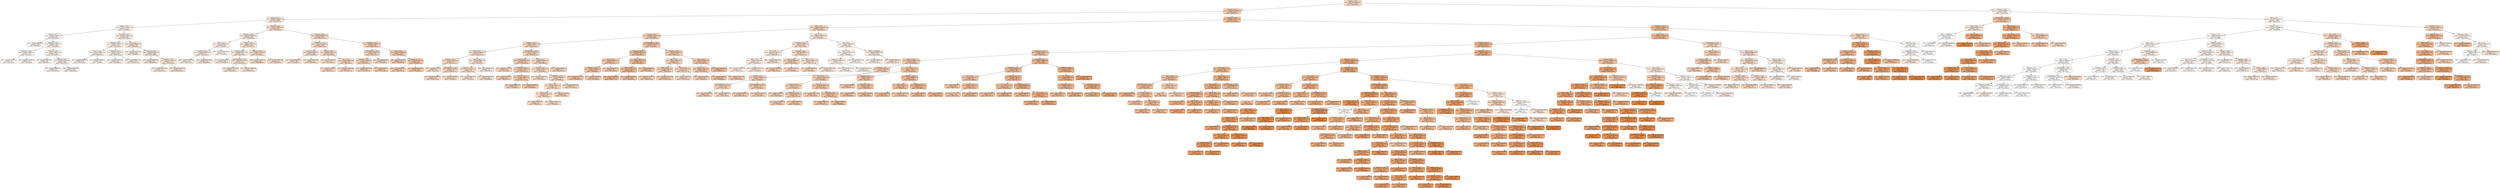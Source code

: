 digraph Tree {
node [shape=box, style="filled, rounded", color="black", fontname=helvetica] ;
edge [fontname=helvetica] ;
0 [label="Overall <= 68.5\nmse = 781300059399146.1\nsamples = 11057\nvalue = 29323125.62", fillcolor="#f7dac5"] ;
1 [label="Overall <= 60.5\nmse = 714090383177884.8\nsamples = 6978\nvalue = 39960375.47", fillcolor="#f4ccaf"] ;
0 -> 1 [labeldistance=2.5, labelangle=45, headlabel="True"] ;
3 [label="Overall <= 57.5\nmse = 83969066649289.19\nsamples = 2058\nvalue = 18035957.24", fillcolor="#fae9dc"] ;
1 -> 3 ;
37 [label="Overall <= 54.5\nmse = 23141410012701.6\nsamples = 1129\nvalue = 12429583.7", fillcolor="#fcf0e8"] ;
3 -> 37 ;
79 [label="Overall <= 51.5\nmse = 9005290710625.97\nsamples = 536\nvalue = 8843283.58", fillcolor="#fdf5ef"] ;
37 -> 79 ;
221 [label="mse = 1409998868266.18\nsamples = 188\nvalue = 5898936.17", fillcolor="#fef9f5"] ;
79 -> 221 ;
222 [label="Potential <= 64.5\nmse = 5895057140969.75\nsamples = 348\nvalue = 10433908.05", fillcolor="#fcf3ec"] ;
79 -> 222 ;
297 [label="Potential <= 56.5\nmse = 3058956916099.78\nsamples = 126\nvalue = 8142857.14", fillcolor="#fdf6f0"] ;
222 -> 297 ;
595 [label="mse = 4776859504132.23\nsamples = 11\nvalue = 4636363.64", fillcolor="#fefaf8"] ;
297 -> 595 ;
596 [label="mse = 1606049149338.38\nsamples = 115\nvalue = 8478260.87", fillcolor="#fdf5f0"] ;
297 -> 596 ;
298 [label="Overall <= 52.5\nmse = 2834773963152.34\nsamples = 222\nvalue = 11734234.23", fillcolor="#fcf1e9"] ;
222 -> 298 ;
511 [label="mse = 641581632653.05\nsamples = 56\nvalue = 9964285.71", fillcolor="#fdf3ed"] ;
298 -> 511 ;
512 [label="Potential <= 66.5\nmse = 2161307882130.94\nsamples = 166\nvalue = 12331325.3", fillcolor="#fcf0e8"] ;
298 -> 512 ;
583 [label="mse = 1001622498647.91\nsamples = 43\nvalue = 10697674.42", fillcolor="#fcf2eb"] ;
512 -> 583 ;
584 [label="mse = 1307555026769.81\nsamples = 123\nvalue = 12902439.02", fillcolor="#fcefe7"] ;
512 -> 584 ;
80 [label="Potential <= 68.5\nmse = 13785627145249.94\nsamples = 593\nvalue = 15671163.58", fillcolor="#fbece1"] ;
37 -> 80 ;
151 [label="Potential <= 63.5\nmse = 6200952724775.25\nsamples = 337\nvalue = 13136498.52", fillcolor="#fcefe6"] ;
80 -> 151 ;
315 [label="Age <= 27.5\nmse = 5117207698937.09\nsamples = 118\nvalue = 10864406.78", fillcolor="#fcf2eb"] ;
151 -> 315 ;
489 [label="mse = 2000000000000.02\nsamples = 98\nvalue = 11571428.57", fillcolor="#fcf1e9"] ;
315 -> 489 ;
490 [label="mse = 5940000000000.0\nsamples = 20\nvalue = 7400000.0", fillcolor="#fdf7f2"] ;
315 -> 490 ;
316 [label="Potential <= 65.5\nmse = 2504576635182.72\nsamples = 219\nvalue = 14360730.59", fillcolor="#fbeee4"] ;
151 -> 316 ;
543 [label="mse = 1477430555555.59\nsamples = 96\nvalue = 13291666.67", fillcolor="#fcefe6"] ;
316 -> 543 ;
544 [label="mse = 1718024985127.91\nsamples = 123\nvalue = 15195121.95", fillcolor="#fbece2"] ;
316 -> 544 ;
152 [label="CF <= 52.5\nmse = 4179626464843.75\nsamples = 256\nvalue = 19007812.5", fillcolor="#fae8da"] ;
80 -> 152 ;
497 [label="mse = 2173333333333.31\nsamples = 90\nvalue = 17600000.0", fillcolor="#fbe9dd"] ;
152 -> 497 ;
498 [label="Overall <= 56.5\nmse = 3610248221802.94\nsamples = 166\nvalue = 19771084.34", fillcolor="#fae7d9"] ;
152 -> 498 ;
509 [label="mse = 913223140495.88\nsamples = 88\nvalue = 18636363.64", fillcolor="#fae8db"] ;
498 -> 509 ;
510 [label="Potential <= 70.5\nmse = 3561472715318.81\nsamples = 78\nvalue = 21051282.05", fillcolor="#fae5d6"] ;
498 -> 510 ;
565 [label="mse = 1792387543252.69\nsamples = 17\nvalue = 18176470.59", fillcolor="#fae9dc"] ;
510 -> 565 ;
566 [label="mse = 1109379199140.06\nsamples = 61\nvalue = 21852459.02", fillcolor="#f9e4d4"] ;
510 -> 566 ;
38 [label="Potential <= 68.5\nmse = 73272230403885.62\nsamples = 929\nvalue = 24849300.32", fillcolor="#f9e0ce"] ;
3 -> 38 ;
47 [label="Potential <= 60.5\nmse = 30024758526884.81\nsamples = 482\nvalue = 19182572.61", fillcolor="#fae7da"] ;
38 -> 47 ;
141 [label="Age <= 31.5\nmse = 22765380859375.0\nsamples = 128\nvalue = 13484375.0", fillcolor="#fcefe5"] ;
47 -> 141 ;
259 [label="Overall <= 59.5\nmse = 11681869197020.69\nsamples = 99\nvalue = 15292929.29", fillcolor="#fbece2"] ;
141 -> 259 ;
375 [label="mse = 5310376492194.66\nsamples = 66\nvalue = 13515151.52", fillcolor="#fcefe5"] ;
259 -> 375 ;
376 [label="mse = 5461891643709.88\nsamples = 33\nvalue = 18848484.85", fillcolor="#fae8da"] ;
259 -> 376 ;
260 [label="mse = 11317479191438.76\nsamples = 29\nvalue = 7310344.83", fillcolor="#fdf7f2"] ;
141 -> 260 ;
142 [label="Overall <= 59.5\nmse = 16664145041335.5\nsamples = 354\nvalue = 21242937.85", fillcolor="#fae5d5"] ;
47 -> 142 ;
173 [label="Overall <= 58.5\nmse = 6208057944771.38\nsamples = 235\nvalue = 18978723.4", fillcolor="#fae8da"] ;
142 -> 173 ;
411 [label="mse = 3323988340192.0\nsamples = 108\nvalue = 17490740.74", fillcolor="#fbe9dd"] ;
173 -> 411 ;
412 [label="StandingTackle <= 55.5\nmse = 5176638353276.75\nsamples = 127\nvalue = 20244094.49", fillcolor="#fae6d8"] ;
173 -> 412 ;
481 [label="mse = 3036938775510.25\nsamples = 70\nvalue = 21614285.71", fillcolor="#f9e4d5"] ;
412 -> 481 ;
482 [label="mse = 2667282240689.44\nsamples = 57\nvalue = 18561403.51", fillcolor="#fae8db"] ;
412 -> 482 ;
174 [label="Marking <= 48.5\nmse = 7195678271308.62\nsamples = 119\nvalue = 25714285.71", fillcolor="#f8dfcc"] ;
142 -> 174 ;
463 [label="mse = 2337777777777.75\nsamples = 45\nvalue = 27866666.67", fillcolor="#f8dcc8"] ;
174 -> 463 ;
464 [label="mse = 5619430241051.88\nsamples = 74\nvalue = 24405405.41", fillcolor="#f9e0cf"] ;
174 -> 464 ;
48 [label="Overall <= 59.5\nmse = 47942450039787.88\nsamples = 447\nvalue = 30959731.54", fillcolor="#f7d8c2"] ;
38 -> 48 ;
93 [label="Potential <= 71.5\nmse = 17043955317602.0\nsamples = 246\nvalue = 26386178.86", fillcolor="#f8decb"] ;
48 -> 93 ;
239 [label="Overall <= 58.5\nmse = 6859600000000.0\nsamples = 100\nvalue = 23020000.0", fillcolor="#f9e2d2"] ;
93 -> 239 ;
487 [label="mse = 3979166666666.69\nsamples = 48\nvalue = 21250000.0", fillcolor="#fae5d5"] ;
239 -> 487 ;
488 [label="mse = 3957100591716.0\nsamples = 52\nvalue = 24653846.15", fillcolor="#f9e0ce"] ;
239 -> 488 ;
240 [label="Overall <= 58.5\nmse = 10942672171139.0\nsamples = 146\nvalue = 28691780.82", fillcolor="#f8dbc6"] ;
93 -> 240 ;
317 [label="mse = 2417737465356.5\nsamples = 63\nvalue = 25793650.79", fillcolor="#f8dfcc"] ;
240 -> 317 ;
318 [label="RF <= 55.5\nmse = 6199085498620.88\nsamples = 83\nvalue = 30891566.27", fillcolor="#f7d8c2"] ;
240 -> 318 ;
549 [label="mse = 4206447187928.5\nsamples = 27\nvalue = 28685185.19", fillcolor="#f8dbc6"] ;
318 -> 549 ;
550 [label="mse = 3681042729591.88\nsamples = 56\nvalue = 31955357.14", fillcolor="#f7d7bf"] ;
318 -> 550 ;
94 [label="Potential <= 72.5\nmse = 28826328556223.75\nsamples = 201\nvalue = 36557213.93", fillcolor="#f5d1b6"] ;
48 -> 94 ;
171 [label="SlidingTackle <= 52.5\nmse = 9052298794236.0\nsamples = 101\nvalue = 32232673.27", fillcolor="#f7d6bf"] ;
94 -> 171 ;
433 [label="Potential <= 71.5\nmse = 4575163398693.0\nsamples = 51\nvalue = 34166666.67", fillcolor="#f6d4bb"] ;
171 -> 433 ;
589 [label="mse = 1869806094182.75\nsamples = 38\nvalue = 33157894.74", fillcolor="#f6d5bd"] ;
433 -> 589 ;
590 [label="mse = 813609467455.5\nsamples = 13\nvalue = 37115384.62", fillcolor="#f5d0b5"] ;
433 -> 590 ;
434 [label="mse = 5912400000000.0\nsamples = 50\nvalue = 30260000.0", fillcolor="#f7d9c3"] ;
171 -> 434 ;
172 [label="LAM <= 55.5\nmse = 10831875000000.0\nsamples = 100\nvalue = 40925000.0", fillcolor="#f4cbad"] ;
94 -> 172 ;
417 [label="mse = 6942520775623.5\nsamples = 38\nvalue = 38289473.68", fillcolor="#f5ceb2"] ;
172 -> 417 ;
418 [label="Potential <= 73.5\nmse = 6349180541103.0\nsamples = 62\nvalue = 42540322.58", fillcolor="#f4c9aa"] ;
172 -> 418 ;
563 [label="mse = 1331360946745.5\nsamples = 13\nvalue = 39230769.23", fillcolor="#f5cdb1"] ;
418 -> 563 ;
564 [label="mse = 4003540191586.75\nsamples = 49\nvalue = 43418367.35", fillcolor="#f4c8a8"] ;
418 -> 564 ;
4 [label="Potential <= 65.5\nmse = 692496536773129.5\nsamples = 4920\nvalue = 49131199.19", fillcolor="#f2c09c"] ;
1 -> 4 ;
7 [label="Age <= 31.5\nmse = 133655544515922.12\nsamples = 1045\nvalue = 33397607.66", fillcolor="#f6d5bc"] ;
4 -> 7 ;
39 [label="Overall <= 63.5\nmse = 91109092756568.23\nsamples = 830\nvalue = 36769879.52", fillcolor="#f5d0b6"] ;
7 -> 39 ;
41 [label="Potential <= 62.5\nmse = 38583449565935.5\nsamples = 463\nvalue = 30791576.67", fillcolor="#f7d8c2"] ;
39 -> 41 ;
119 [label="RCB <= 59.5\nmse = 18523260190447.5\nsamples = 163\nvalue = 25423312.88", fillcolor="#f8dfcd"] ;
41 -> 119 ;
289 [label="Potential <= 61.5\nmse = 9472921006248.88\nsamples = 79\nvalue = 28164556.96", fillcolor="#f8dcc7"] ;
119 -> 289 ;
465 [label="mse = 1014648437500.0\nsamples = 32\nvalue = 25718750.0", fillcolor="#f8dfcc"] ;
289 -> 465 ;
466 [label="SlidingTackle <= 51.0\nmse = 8385921231326.5\nsamples = 47\nvalue = 29829787.23", fillcolor="#f7d9c4"] ;
289 -> 466 ;
579 [label="mse = 3507304601899.25\nsamples = 37\nvalue = 30783783.78", fillcolor="#f7d8c2"] ;
466 -> 579 ;
580 [label="mse = 10610000000000.0\nsamples = 10\nvalue = 26300000.0", fillcolor="#f8decb"] ;
466 -> 580 ;
290 [label="Age <= 30.5\nmse = 13321286848072.5\nsamples = 84\nvalue = 22845238.1", fillcolor="#f9e2d2"] ;
119 -> 290 ;
413 [label="Potential <= 61.5\nmse = 8717159763313.62\nsamples = 65\nvalue = 24076923.08", fillcolor="#f9e1d0"] ;
290 -> 413 ;
529 [label="mse = 4127500000000.0\nsamples = 20\nvalue = 21350000.0", fillcolor="#fae4d5"] ;
413 -> 529 ;
530 [label="mse = 5983209876543.25\nsamples = 45\nvalue = 25288888.89", fillcolor="#f8dfcd"] ;
413 -> 530 ;
414 [label="mse = 6127423822714.69\nsamples = 19\nvalue = 18631578.95", fillcolor="#fae8db"] ;
290 -> 414 ;
120 [label="SlidingTackle <= 53.5\nmse = 25317430555555.5\nsamples = 300\nvalue = 33708333.33", fillcolor="#f6d4bc"] ;
41 -> 120 ;
201 [label="Overall <= 61.5\nmse = 15897064471879.0\nsamples = 135\nvalue = 37081481.48", fillcolor="#f5d0b5"] ;
120 -> 201 ;
363 [label="mse = 1880208333333.38\nsamples = 24\nvalue = 32125000.0", fillcolor="#f7d6bf"] ;
201 -> 363 ;
364 [label="Potential <= 63.5\nmse = 12467535102670.5\nsamples = 111\nvalue = 38153153.15", fillcolor="#f5ceb3"] ;
201 -> 364 ;
421 [label="mse = 4235353085319.5\nsamples = 67\nvalue = 36604477.61", fillcolor="#f5d0b6"] ;
364 -> 421 ;
422 [label="Overall <= 62.5\nmse = 15789643595041.5\nsamples = 44\nvalue = 40511363.64", fillcolor="#f4cbae"] ;
364 -> 422 ;
449 [label="mse = 3220221606648.0\nsamples = 19\nvalue = 37236842.11", fillcolor="#f5d0b5"] ;
422 -> 449 ;
450 [label="mse = 11000000000000.0\nsamples = 25\nvalue = 43000000.0", fillcolor="#f4c8a9"] ;
422 -> 450 ;
202 [label="CAM <= 62.5\nmse = 16098861340679.62\nsamples = 165\nvalue = 30948484.85", fillcolor="#f7d8c2"] ;
120 -> 202 ;
401 [label="Overall <= 61.5\nmse = 12546489189070.62\nsamples = 151\nvalue = 30430463.58", fillcolor="#f7d9c3"] ;
202 -> 401 ;
457 [label="mse = 4222222222222.12\nsamples = 24\nvalue = 26916666.67", fillcolor="#f8ddca"] ;
401 -> 457 ;
458 [label="Potential <= 63.5\nmse = 11345402690805.5\nsamples = 127\nvalue = 31094488.19", fillcolor="#f7d8c1"] ;
401 -> 458 ;
459 [label="RCM <= 62.5\nmse = 9123822222222.38\nsamples = 75\nvalue = 29553333.33", fillcolor="#f7dac4"] ;
458 -> 459 ;
533 [label="Age <= 29.5\nmse = 6776094674556.25\nsamples = 65\nvalue = 28907692.31", fillcolor="#f7dbc6"] ;
459 -> 533 ;
585 [label="mse = 4635129017655.0\nsamples = 47\nvalue = 29861702.13", fillcolor="#f7d9c4"] ;
533 -> 585 ;
586 [label="mse = 3784722222222.12\nsamples = 18\nvalue = 26416666.67", fillcolor="#f8decb"] ;
533 -> 586 ;
534 [label="mse = 4062500000000.0\nsamples = 10\nvalue = 33750000.0", fillcolor="#f6d4bc"] ;
459 -> 534 ;
460 [label="mse = 6182969674556.25\nsamples = 52\nvalue = 33317307.69", fillcolor="#f6d5bd"] ;
458 -> 460 ;
402 [label="mse = 20302295918367.5\nsamples = 14\nvalue = 36535714.29", fillcolor="#f5d1b6"] ;
202 -> 402 ;
42 [label="StandingTackle <= 59.5\nmse = 55401981602060.75\nsamples = 367\nvalue = 44311989.1", fillcolor="#f3c6a6"] ;
39 -> 42 ;
113 [label="Potential <= 64.5\nmse = 36508486751980.0\nsamples = 173\nvalue = 49161849.71", fillcolor="#f2c09c"] ;
42 -> 113 ;
179 [label="Age <= 29.5\nmse = 15599030470913.75\nsamples = 76\nvalue = 44078947.37", fillcolor="#f3c7a7"] ;
113 -> 179 ;
407 [label="Marking <= 55.5\nmse = 10152500000000.0\nsamples = 50\nvalue = 45850000.0", fillcolor="#f3c4a3"] ;
179 -> 407 ;
567 [label="mse = 1787569252077.75\nsamples = 38\nvalue = 46907894.74", fillcolor="#f3c3a1"] ;
407 -> 567 ;
568 [label="mse = 21875000000000.0\nsamples = 12\nvalue = 42500000.0", fillcolor="#f4c9aa"] ;
407 -> 568 ;
408 [label="mse = 8441198224852.25\nsamples = 26\nvalue = 40673076.92", fillcolor="#f4cbae"] ;
179 -> 408 ;
180 [label="Age <= 30.5\nmse = 16788447231374.0\nsamples = 97\nvalue = 53144329.9", fillcolor="#f1bb94"] ;
113 -> 180 ;
389 [label="RDM <= 61.0\nmse = 11010371251156.0\nsamples = 87\nvalue = 53936781.61", fillcolor="#f1ba92"] ;
180 -> 389 ;
451 [label="mse = 5536265432099.0\nsamples = 72\nvalue = 54861111.11", fillcolor="#f0b990"] ;
389 -> 451 ;
452 [label="mse = 13500000000000.0\nsamples = 15\nvalue = 49500000.0", fillcolor="#f2c09b"] ;
389 -> 452 ;
390 [label="mse = 14062500000000.0\nsamples = 10\nvalue = 46250000.0", fillcolor="#f3c4a2"] ;
180 -> 390 ;
114 [label="Potential <= 64.5\nmse = 32570710224253.25\nsamples = 194\nvalue = 39987113.4", fillcolor="#f4ccaf"] ;
42 -> 114 ;
203 [label="Age <= 29.5\nmse = 18591813016529.0\nsamples = 88\nvalue = 35852272.73", fillcolor="#f6d1b7"] ;
114 -> 203 ;
383 [label="CAM <= 61.5\nmse = 12268860946745.5\nsamples = 52\nvalue = 37980769.23", fillcolor="#f5cfb3"] ;
203 -> 383 ;
541 [label="mse = 4076265614727.25\nsamples = 39\nvalue = 36858974.36", fillcolor="#f5d0b5"] ;
383 -> 541 ;
542 [label="mse = 21745562130177.25\nsamples = 13\nvalue = 41346153.85", fillcolor="#f4caac"] ;
383 -> 542 ;
384 [label="RCM <= 62.5\nmse = 11728395061728.5\nsamples = 36\nvalue = 32777777.78", fillcolor="#f6d5be"] ;
203 -> 384 ;
575 [label="mse = 1525517751479.25\nsamples = 26\nvalue = 31442307.69", fillcolor="#f7d7c1"] ;
384 -> 575 ;
576 [label="mse = 21562500000000.0\nsamples = 10\nvalue = 36250000.0", fillcolor="#f5d1b7"] ;
384 -> 576 ;
204 [label="LAM <= 63.5\nmse = 18198758454966.5\nsamples = 106\nvalue = 43419811.32", fillcolor="#f4c8a8"] ;
114 -> 204 ;
379 [label="Age <= 27.5\nmse = 10099734881959.5\nsamples = 89\nvalue = 42387640.45", fillcolor="#f4c9aa"] ;
204 -> 379 ;
475 [label="mse = 5000000000000.0\nsamples = 30\nvalue = 45000000.0", fillcolor="#f3c6a5"] ;
379 -> 475 ;
476 [label="mse = 7458345303074.25\nsamples = 59\nvalue = 41059322.03", fillcolor="#f4cbad"] ;
379 -> 476 ;
380 [label="mse = 25821799307959.0\nsamples = 17\nvalue = 48823529.41", fillcolor="#f2c09d"] ;
204 -> 380 ;
40 [label="Age <= 33.5\nmse = 84520259599783.62\nsamples = 215\nvalue = 20379069.77", fillcolor="#fae6d7"] ;
7 -> 40 ;
133 [label="Potential <= 63.5\nmse = 66877969821673.5\nsamples = 135\nvalue = 24559259.26", fillcolor="#f9e0cf"] ;
40 -> 133 ;
193 [label="CF <= 59.5\nmse = 22145360528583.75\nsamples = 59\nvalue = 19084745.76", fillcolor="#fae7da"] ;
133 -> 193 ;
393 [label="RDM <= 62.5\nmse = 14200617283950.6\nsamples = 36\nvalue = 16722222.22", fillcolor="#fbeadf"] ;
193 -> 393 ;
577 [label="mse = 7164930555555.56\nsamples = 24\nvalue = 15208333.33", fillcolor="#fbece2"] ;
393 -> 577 ;
578 [label="mse = 14520833333333.31\nsamples = 12\nvalue = 19750000.0", fillcolor="#fae7d9"] ;
393 -> 578 ;
394 [label="mse = 12170132325141.69\nsamples = 23\nvalue = 22782608.7", fillcolor="#f9e3d2"] ;
193 -> 394 ;
194 [label="Marking <= 56.0\nmse = 60276099376731.25\nsamples = 76\nvalue = 28809210.53", fillcolor="#f8dbc6"] ;
133 -> 194 ;
235 [label="Age <= 32.5\nmse = 24454815695600.5\nsamples = 29\nvalue = 35603448.28", fillcolor="#f6d2b8"] ;
194 -> 235 ;
469 [label="mse = 16133217993079.5\nsamples = 17\nvalue = 38382352.94", fillcolor="#f5ceb2"] ;
235 -> 469 ;
470 [label="mse = 9805555555555.5\nsamples = 12\nvalue = 31666666.67", fillcolor="#f7d7c0"] ;
235 -> 470 ;
236 [label="Age <= 32.5\nmse = 36321412403802.62\nsamples = 47\nvalue = 24617021.28", fillcolor="#f9e0cf"] ;
194 -> 236 ;
323 [label="mse = 25187500000000.0\nsamples = 20\nvalue = 29750000.0", fillcolor="#f7d9c4"] ;
236 -> 323 ;
324 [label="mse = 10595336076817.62\nsamples = 27\nvalue = 20814814.81", fillcolor="#fae5d6"] ;
236 -> 324 ;
134 [label="RF <= 61.5\nmse = 35044375000000.0\nsamples = 80\nvalue = 13325000.0", fillcolor="#fcefe6"] ;
40 -> 134 ;
307 [label="Age <= 35.5\nmse = 19264423076923.08\nsamples = 52\nvalue = 10750000.0", fillcolor="#fcf2eb"] ;
134 -> 307 ;
447 [label="LongShots <= 52.5\nmse = 12062442607897.16\nsamples = 33\nvalue = 12757575.76", fillcolor="#fcf0e7"] ;
307 -> 447 ;
593 [label="mse = 7931972789115.62\nsamples = 21\nvalue = 11142857.14", fillcolor="#fcf2ea"] ;
447 -> 593 ;
594 [label="mse = 6743055555555.53\nsamples = 12\nvalue = 15583333.33", fillcolor="#fbece1"] ;
447 -> 594 ;
448 [label="mse = 12614958448753.46\nsamples = 19\nvalue = 7263157.89", fillcolor="#fdf7f2"] ;
307 -> 448 ;
308 [label="Wage <= 250000.0\nmse = 29167091836734.69\nsamples = 28\nvalue = 18107142.86", fillcolor="#fae9dc"] ;
134 -> 308 ;
473 [label="mse = 18712802768166.06\nsamples = 17\nvalue = 15411764.71", fillcolor="#fbece1"] ;
308 -> 473 ;
474 [label="mse = 16743801652892.5\nsamples = 11\nvalue = 22272727.27", fillcolor="#f9e3d3"] ;
308 -> 474 ;
8 [label="Potential <= 77.5\nmse = 758442792091344.5\nsamples = 3875\nvalue = 53374193.55", fillcolor="#f1bb93"] ;
4 -> 8 ;
9 [label="Age <= 32.5\nmse = 656458219534425.5\nsamples = 3526\nvalue = 55442229.15", fillcolor="#f0b88f"] ;
8 -> 9 ;
19 [label="Overall <= 63.5\nmse = 646960280750043.5\nsamples = 3351\nvalue = 56814025.66", fillcolor="#f0b68c"] ;
9 -> 19 ;
21 [label="Potential <= 72.5\nmse = 98785926004652.5\nsamples = 873\nvalue = 45869415.81", fillcolor="#f3c4a3"] ;
19 -> 21 ;
45 [label="Overall <= 62.5\nmse = 47641222969471.75\nsamples = 591\nvalue = 41445008.46", fillcolor="#f4caac"] ;
21 -> 45 ;
89 [label="Potential <= 68.5\nmse = 25248716942398.5\nsamples = 364\nvalue = 37895604.4", fillcolor="#f5cfb3"] ;
45 -> 89 ;
219 [label="Overall <= 61.5\nmse = 18365602063082.5\nsamples = 142\nvalue = 34605633.8", fillcolor="#f6d3ba"] ;
89 -> 219 ;
287 [label="StandingTackle <= 53.5\nmse = 7502353076216.62\nsamples = 66\nvalue = 31537878.79", fillcolor="#f7d7c0"] ;
219 -> 287 ;
419 [label="mse = 1052295918367.25\nsamples = 28\nvalue = 34464285.71", fillcolor="#f6d3ba"] ;
287 -> 419 ;
420 [label="mse = 1295186980609.38\nsamples = 38\nvalue = 29381578.95", fillcolor="#f7dac5"] ;
287 -> 420 ;
288 [label="StandingTackle <= 57.5\nmse = 12529215720221.75\nsamples = 76\nvalue = 37269736.84", fillcolor="#f5d0b5"] ;
219 -> 288 ;
359 [label="mse = 1767676767676.75\nsamples = 33\nvalue = 40833333.33", fillcolor="#f4cbad"] ;
288 -> 359 ;
360 [label="mse = 3562736614386.25\nsamples = 43\nvalue = 34534883.72", fillcolor="#f6d3ba"] ;
288 -> 360 ;
220 [label="RF <= 57.5\nmse = 18299549549549.5\nsamples = 222\nvalue = 40000000.0", fillcolor="#f4ccaf"] ;
89 -> 220 ;
295 [label="Overall <= 61.5\nmse = 9323332177130.25\nsamples = 93\nvalue = 37365591.4", fillcolor="#f5cfb4"] ;
220 -> 295 ;
453 [label="mse = 5604865220249.5\nsamples = 39\nvalue = 35064102.56", fillcolor="#f6d3b9"] ;
295 -> 453 ;
454 [label="Potential <= 70.5\nmse = 5420524691358.25\nsamples = 54\nvalue = 39027777.78", fillcolor="#f5cdb1"] ;
295 -> 454 ;
557 [label="mse = 2343750000000.0\nsamples = 32\nvalue = 37500000.0", fillcolor="#f5cfb4"] ;
454 -> 557 ;
558 [label="mse = 1562500000000.0\nsamples = 22\nvalue = 41250000.0", fillcolor="#f4caac"] ;
454 -> 558 ;
296 [label="Overall <= 61.5\nmse = 16160386995974.25\nsamples = 129\nvalue = 41899224.81", fillcolor="#f4caab"] ;
220 -> 296 ;
313 [label="mse = 5676078971533.75\nsamples = 66\nvalue = 39242424.24", fillcolor="#f5cdb0"] ;
296 -> 313 ;
314 [label="Potential <= 70.5\nmse = 12002393550012.75\nsamples = 63\nvalue = 44682539.68", fillcolor="#f3c6a5"] ;
296 -> 314 ;
455 [label="mse = 6509695290859.0\nsamples = 38\nvalue = 42763157.89", fillcolor="#f4c8a9"] ;
314 -> 455 ;
456 [label="mse = 6240000000000.0\nsamples = 25\nvalue = 47600000.0", fillcolor="#f2c29f"] ;
314 -> 456 ;
90 [label="RF <= 59.5\nmse = 30952715946360.75\nsamples = 227\nvalue = 47136563.88", fillcolor="#f3c3a0"] ;
45 -> 90 ;
199 [label="Potential <= 68.5\nmse = 19828928541368.5\nsamples = 109\nvalue = 43463302.75", fillcolor="#f4c8a8"] ;
90 -> 199 ;
281 [label="mse = 8129424438289.0\nsamples = 57\nvalue = 40307017.54", fillcolor="#f4ccae"] ;
199 -> 281 ;
282 [label="Potential <= 70.5\nmse = 9763313609467.75\nsamples = 52\nvalue = 46923076.92", fillcolor="#f3c3a1"] ;
199 -> 282 ;
539 [label="mse = 7740000000000.0\nsamples = 25\nvalue = 44900000.0", fillcolor="#f3c6a5"] ;
282 -> 539 ;
540 [label="mse = 4338134430726.5\nsamples = 27\nvalue = 48796296.3", fillcolor="#f2c19d"] ;
282 -> 540 ;
200 [label="Potential <= 69.5\nmse = 17251238868141.0\nsamples = 118\nvalue = 50529661.02", fillcolor="#f2be99"] ;
90 -> 200 ;
325 [label="LCB <= 58.5\nmse = 8862775482093.5\nsamples = 66\nvalue = 48068181.82", fillcolor="#f2c19e"] ;
200 -> 325 ;
479 [label="mse = 2571126489812.0\nsamples = 51\nvalue = 49215686.27", fillcolor="#f2c09c"] ;
325 -> 479 ;
480 [label="mse = 10555555555555.75\nsamples = 15\nvalue = 44166666.67", fillcolor="#f3c7a6"] ;
325 -> 480 ;
326 [label="Potential <= 71.5\nmse = 10447485207101.0\nsamples = 52\nvalue = 53653846.15", fillcolor="#f1ba93"] ;
200 -> 326 ;
523 [label="mse = 7418367346938.5\nsamples = 35\nvalue = 52214285.71", fillcolor="#f1bc96"] ;
326 -> 523 ;
524 [label="mse = 3633217993079.5\nsamples = 17\nvalue = 56617647.06", fillcolor="#f0b68d"] ;
326 -> 524 ;
46 [label="Overall <= 62.5\nmse = 78969241989839.5\nsamples = 282\nvalue = 55141843.97", fillcolor="#f0b890"] ;
21 -> 46 ;
117 [label="Potential <= 74.5\nmse = 51537818388127.5\nsamples = 183\nvalue = 51407103.83", fillcolor="#f1bd97"] ;
46 -> 117 ;
169 [label="LF <= 59.5\nmse = 18585678425155.5\nsamples = 87\nvalue = 46522988.51", fillcolor="#f3c4a2"] ;
117 -> 169 ;
369 [label="mse = 7064764681382.5\nsamples = 49\nvalue = 44081632.65", fillcolor="#f3c7a7"] ;
169 -> 369 ;
370 [label="Overall <= 61.5\nmse = 15845740997230.5\nsamples = 38\nvalue = 49671052.63", fillcolor="#f2bf9b"] ;
169 -> 370 ;
399 [label="mse = 2777777777777.5\nsamples = 18\nvalue = 45833333.33", fillcolor="#f3c4a3"] ;
370 -> 399 ;
400 [label="mse = 2421875000000.0\nsamples = 20\nvalue = 53125000.0", fillcolor="#f1bb94"] ;
370 -> 400 ;
170 [label="Overall <= 61.5\nmse = 40190972222222.0\nsamples = 96\nvalue = 55833333.33", fillcolor="#f0b78e"] ;
117 -> 170 ;
263 [label="LF <= 56.0\nmse = 10172495274102.0\nsamples = 46\nvalue = 51847826.09", fillcolor="#f1bd97"] ;
170 -> 263 ;
443 [label="mse = 2083333333333.0\nsamples = 18\nvalue = 48333333.33", fillcolor="#f2c19e"] ;
263 -> 443 ;
444 [label="mse = 2327806122449.0\nsamples = 28\nvalue = 54107142.86", fillcolor="#f1ba92"] ;
263 -> 444 ;
264 [label="Potential <= 75.5\nmse = 39750000000000.0\nsamples = 50\nvalue = 59500000.0", fillcolor="#efb387"] ;
170 -> 264 ;
283 [label="mse = 20429362880886.5\nsamples = 19\nvalue = 53289473.68", fillcolor="#f1bb94"] ;
264 -> 283 ;
284 [label="RF <= 58.5\nmse = 13462539021852.5\nsamples = 31\nvalue = 63306451.61", fillcolor="#eeae7f"] ;
264 -> 284 ;
477 [label="mse = 5338541666666.5\nsamples = 12\nvalue = 59375000.0", fillcolor="#efb387"] ;
284 -> 477 ;
478 [label="mse = 2666204986150.0\nsamples = 19\nvalue = 65789473.68", fillcolor="#eeaa7a"] ;
284 -> 478 ;
118 [label="Potential <= 76.5\nmse = 56232782369145.5\nsamples = 99\nvalue = 62045454.55", fillcolor="#efaf82"] ;
46 -> 118 ;
187 [label="RF <= 59.5\nmse = 24268166089965.0\nsamples = 85\nvalue = 59735294.12", fillcolor="#efb286"] ;
118 -> 187 ;
331 [label="Potential <= 74.5\nmse = 13696128560994.0\nsamples = 37\nvalue = 56081081.08", fillcolor="#f0b78e"] ;
187 -> 331 ;
441 [label="mse = 1984126984127.0\nsamples = 21\nvalue = 53333333.33", fillcolor="#f1bb94"] ;
331 -> 441 ;
442 [label="mse = 6152343750000.0\nsamples = 16\nvalue = 59687500.0", fillcolor="#efb286"] ;
331 -> 442 ;
332 [label="Potential <= 74.5\nmse = 14189995659722.0\nsamples = 48\nvalue = 62552083.33", fillcolor="#eeaf81"] ;
187 -> 332 ;
431 [label="mse = 5722222222222.0\nsamples = 30\nvalue = 60333333.33", fillcolor="#efb185"] ;
332 -> 431 ;
432 [label="mse = 6423611111111.0\nsamples = 18\nvalue = 66250000.0", fillcolor="#edaa79"] ;
332 -> 432 ;
188 [label="mse = 21173469387755.0\nsamples = 14\nvalue = 76071428.57", fillcolor="#eb9d65"] ;
118 -> 188 ;
22 [label="Potential <= 72.5\nmse = 783015029101779.5\nsamples = 2478\nvalue = 60669814.37", fillcolor="#efb184"] ;
19 -> 22 ;
23 [label="Potential <= 66.5\nmse = 432155184722615.06\nsamples = 1854\nvalue = 64663592.23", fillcolor="#eeac7c"] ;
22 -> 23 ;
43 [label="LF <= 62.5\nmse = 79572938355145.5\nsamples = 328\nvalue = 55015243.9", fillcolor="#f0b890"] ;
23 -> 43 ;
81 [label="Age <= 30.5\nmse = 31180849246016.0\nsamples = 153\nvalue = 48300653.59", fillcolor="#f2c19e"] ;
43 -> 81 ;
227 [label="StandingTackle <= 58.5\nmse = 17185974121094.0\nsamples = 128\nvalue = 50039062.5", fillcolor="#f2bf9a"] ;
81 -> 227 ;
367 [label="mse = 41000000000000.0\nsamples = 10\nvalue = 58000000.0", fillcolor="#f0b48a"] ;
227 -> 367 ;
368 [label="Overall <= 64.5\nmse = 9341783970123.5\nsamples = 118\nvalue = 49364406.78", fillcolor="#f2c09c"] ;
227 -> 368 ;
395 [label="mse = 562500000000.0\nsamples = 20\nvalue = 44750000.0", fillcolor="#f3c6a5"] ;
368 -> 395 ;
396 [label="Age <= 28.5\nmse = 5901187005414.5\nsamples = 98\nvalue = 50306122.45", fillcolor="#f2bf9a"] ;
368 -> 396 ;
495 [label="mse = 4586630570595.5\nsamples = 49\nvalue = 51989795.92", fillcolor="#f1bc96"] ;
396 -> 495 ;
496 [label="mse = 1546230737192.5\nsamples = 49\nvalue = 48622448.98", fillcolor="#f2c19d"] ;
396 -> 496 ;
228 [label="Age <= 31.5\nmse = 8140000000000.0\nsamples = 25\nvalue = 39400000.0", fillcolor="#f5cdb0"] ;
81 -> 228 ;
555 [label="mse = 0.0\nsamples = 11\nvalue = 42500000.0", fillcolor="#f4c9aa"] ;
228 -> 555 ;
556 [label="mse = 1052295918367.25\nsamples = 14\nvalue = 36964285.71", fillcolor="#f5d0b5"] ;
228 -> 556 ;
82 [label="Age <= 30.5\nmse = 48001224489796.0\nsamples = 175\nvalue = 60885714.29", fillcolor="#efb184"] ;
43 -> 82 ;
181 [label="RB <= 60.5\nmse = 28187871581451.0\nsamples = 145\nvalue = 62862068.97", fillcolor="#eeae80"] ;
82 -> 181 ;
309 [label="Overall <= 65.5\nmse = 11977280443639.5\nsamples = 94\nvalue = 64760638.3", fillcolor="#eeac7c"] ;
181 -> 309 ;
513 [label="mse = 17457561728395.5\nsamples = 18\nvalue = 61527777.78", fillcolor="#efb083"] ;
309 -> 513 ;
514 [label="Age <= 28.5\nmse = 7617728531856.0\nsamples = 76\nvalue = 65526315.79", fillcolor="#eeab7a"] ;
309 -> 514 ;
515 [label="mse = 2222222222222.0\nsamples = 45\nvalue = 67500000.0", fillcolor="#eda876"] ;
514 -> 515 ;
516 [label="mse = 1586888657648.5\nsamples = 31\nvalue = 62661290.32", fillcolor="#eeae80"] ;
514 -> 516 ;
310 [label="Age <= 28.5\nmse = 39177239523260.0\nsamples = 51\nvalue = 59362745.1", fillcolor="#efb387"] ;
181 -> 310 ;
501 [label="Jumping <= 67.5\nmse = 29895833333333.5\nsamples = 30\nvalue = 61250000.0", fillcolor="#efb083"] ;
310 -> 501 ;
507 [label="mse = 32006835937500.0\nsamples = 16\nvalue = 58593750.0", fillcolor="#efb489"] ;
501 -> 507 ;
508 [label="mse = 10204081632653.5\nsamples = 14\nvalue = 64285714.29", fillcolor="#eeac7d"] ;
501 -> 508 ;
502 [label="mse = 40079365079365.0\nsamples = 21\nvalue = 56666666.67", fillcolor="#f0b68d"] ;
310 -> 502 ;
182 [label="StandingTackle <= 52.0\nmse = 33638888888888.5\nsamples = 30\nvalue = 51333333.33", fillcolor="#f1bd98"] ;
82 -> 182 ;
405 [label="mse = 11421875000000.0\nsamples = 20\nvalue = 54125000.0", fillcolor="#f1ba92"] ;
182 -> 405 ;
406 [label="mse = 31312500000000.0\nsamples = 10\nvalue = 45750000.0", fillcolor="#f3c5a3"] ;
182 -> 406 ;
44 [label="Overall <= 64.5\nmse = 483629825312753.5\nsamples = 1526\nvalue = 66737418.09", fillcolor="#eda978"] ;
23 -> 44 ;
61 [label="LF <= 59.5\nmse = 38758956447519.0\nsamples = 211\nvalue = 56800947.87", fillcolor="#f0b68c"] ;
44 -> 61 ;
167 [label="Potential <= 69.5\nmse = 15030570652174.0\nsamples = 92\nvalue = 51875000.0", fillcolor="#f1bd97"] ;
61 -> 167 ;
341 [label="mse = 4204391127206.5\nsamples = 47\nvalue = 48882978.72", fillcolor="#f2c09d"] ;
167 -> 341 ;
342 [label="Potential <= 70.5\nmse = 7222222222222.0\nsamples = 45\nvalue = 55000000.0", fillcolor="#f0b890"] ;
167 -> 342 ;
581 [label="mse = 0.0\nsamples = 16\nvalue = 52500000.0", fillcolor="#f1bc95"] ;
342 -> 581 ;
582 [label="mse = 5856123662307.0\nsamples = 29\nvalue = 56379310.34", fillcolor="#f0b78d"] ;
342 -> 582 ;
168 [label="Potential <= 70.5\nmse = 23841006991031.5\nsamples = 119\nvalue = 60609243.7", fillcolor="#efb185"] ;
61 -> 168 ;
311 [label="RCB <= 59.5\nmse = 16295555555555.5\nsamples = 75\nvalue = 58433333.33", fillcolor="#f0b489"] ;
168 -> 311 ;
397 [label="mse = 4127471301020.5\nsamples = 56\nvalue = 59955357.14", fillcolor="#efb286"] ;
311 -> 397 ;
398 [label="mse = 25207756232686.5\nsamples = 19\nvalue = 53947368.42", fillcolor="#f1ba92"] ;
311 -> 398 ;
312 [label="SlidingTackle <= 57.5\nmse = 14876033057851.0\nsamples = 44\nvalue = 64318181.82", fillcolor="#eeac7d"] ;
168 -> 312 ;
493 [label="mse = 2972412109375.0\nsamples = 32\nvalue = 65859375.0", fillcolor="#eeaa7a"] ;
312 -> 493 ;
494 [label="mse = 23394097222222.0\nsamples = 12\nvalue = 60208333.33", fillcolor="#efb285"] ;
312 -> 494 ;
62 [label="Potential <= 70.5\nmse = 536627734829186.0\nsamples = 1315\nvalue = 68331787.07", fillcolor="#eda775"] ;
44 -> 62 ;
67 [label="StandingTackle <= 53.5\nmse = 316496817090193.0\nsamples = 1009\nvalue = 70181070.37", fillcolor="#eca571"] ;
62 -> 67 ;
73 [label="Potential <= 68.5\nmse = 422348376244899.06\nsamples = 350\nvalue = 77265428.57", fillcolor="#ea9b62"] ;
67 -> 73 ;
83 [label="Overall <= 67.5\nmse = 88446880021808.0\nsamples = 264\nvalue = 80634469.7", fillcolor="#ea975b"] ;
73 -> 83 ;
99 [label="Age <= 30.5\nmse = 58643342319947.0\nsamples = 169\nvalue = 76109467.46", fillcolor="#eb9d65"] ;
83 -> 99 ;
185 [label="Overall <= 65.5\nmse = 42329283803342.0\nsamples = 151\nvalue = 77615894.04", fillcolor="#ea9b62"] ;
99 -> 185 ;
205 [label="mse = 3213610586011.0\nsamples = 23\nvalue = 67717391.3", fillcolor="#eda876"] ;
185 -> 205 ;
206 [label="Potential <= 67.5\nmse = 28588485717773.0\nsamples = 128\nvalue = 79394531.25", fillcolor="#ea995e"] ;
185 -> 206 ;
243 [label="Age <= 28.5\nmse = 11973907960463.0\nsamples = 97\nvalue = 77396907.22", fillcolor="#ea9b62"] ;
206 -> 243 ;
371 [label="Overall <= 66.5\nmse = 7033860548007.0\nsamples = 67\nvalue = 79104477.61", fillcolor="#ea995f"] ;
243 -> 371 ;
517 [label="mse = 2055555555555.0\nsamples = 15\nvalue = 75666666.67", fillcolor="#eb9d66"] ;
371 -> 517 ;
518 [label="mse = 4077292899409.0\nsamples = 52\nvalue = 80096153.85", fillcolor="#ea985c"] ;
371 -> 518 ;
372 [label="mse = 1951388888889.0\nsamples = 30\nvalue = 73583333.33", fillcolor="#eba06a"] ;
243 -> 372 ;
244 [label="Overall <= 66.5\nmse = 29019250780436.0\nsamples = 31\nvalue = 85645161.29", fillcolor="#e89051"] ;
206 -> 244 ;
329 [label="mse = 1519097222223.0\nsamples = 12\nvalue = 78958333.33", fillcolor="#ea995f"] ;
244 -> 329 ;
330 [label="mse = 311634349031.0\nsamples = 19\nvalue = 89868421.05", fillcolor="#e78b48"] ;
244 -> 330 ;
186 [label="mse = 16763117283950.5\nsamples = 18\nvalue = 63472222.22", fillcolor="#eead7f"] ;
99 -> 186 ;
100 [label="Age <= 30.5\nmse = 40242382271467.0\nsamples = 95\nvalue = 88684210.53", fillcolor="#e78c4b"] ;
83 -> 100 ;
223 [label="Age <= 28.5\nmse = 14170858100900.0\nsamples = 81\nvalue = 90802469.14", fillcolor="#e78a46"] ;
100 -> 223 ;
345 [label="mse = 3880475932937.0\nsamples = 43\nvalue = 93837209.3", fillcolor="#e68640"] ;
223 -> 345 ;
346 [label="mse = 3601108033242.0\nsamples = 38\nvalue = 87368421.05", fillcolor="#e88e4e"] ;
223 -> 346 ;
224 [label="mse = 14923469387754.0\nsamples = 14\nvalue = 76428571.43", fillcolor="#eb9c64"] ;
100 -> 224 ;
84 [label="Overall <= 67.5\nmse = 1305544575446187.5\nsamples = 86\nvalue = 66923255.81", fillcolor="#eda978"] ;
73 -> 84 ;
85 [label="Overall <= 66.5\nmse = 97404767208732.0\nsamples = 67\nvalue = 85597014.93", fillcolor="#e89051"] ;
84 -> 85 ;
149 [label="Overall <= 65.5\nmse = 28880569758947.0\nsamples = 37\nvalue = 77567567.57", fillcolor="#ea9b62"] ;
85 -> 149 ;
301 [label="mse = 1124567474048.0\nsamples = 17\nvalue = 71911764.71", fillcolor="#eca26d"] ;
149 -> 301 ;
302 [label="mse = 2171875000000.0\nsamples = 20\nvalue = 82375000.0", fillcolor="#e99558"] ;
149 -> 302 ;
150 [label="mse = 4333333333334.0\nsamples = 30\nvalue = 95500000.0", fillcolor="#e6833d"] ;
85 -> 150 ;
86 [label="mse = 1939058171.75\nsamples = 19\nvalue = 1073684.21", fillcolor="#ffffff"] ;
84 -> 86 ;
74 [label="Age <= 30.5\nmse = 219466091263490.0\nsamples = 659\nvalue = 66418512.9", fillcolor="#eda979"] ;
67 -> 74 ;
87 [label="Overall <= 65.5\nmse = 222408189154899.0\nsamples = 574\nvalue = 68070209.06", fillcolor="#eda775"] ;
74 -> 87 ;
97 [label="RM <= 64.5\nmse = 23852972448224.5\nsamples = 104\nvalue = 59302884.62", fillcolor="#efb387"] ;
87 -> 97 ;
293 [label="Potential <= 68.5\nmse = 11231668648434.5\nsamples = 87\nvalue = 57844827.59", fillcolor="#f0b58a"] ;
97 -> 293 ;
373 [label="mse = 2339843750000.0\nsamples = 40\nvalue = 54937500.0", fillcolor="#f0b990"] ;
293 -> 373 ;
374 [label="mse = 5483250339520.5\nsamples = 47\nvalue = 60319148.94", fillcolor="#efb185"] ;
293 -> 374 ;
294 [label="mse = 21885813148789.0\nsamples = 17\nvalue = 66764705.88", fillcolor="#eda978"] ;
97 -> 294 ;
98 [label="Potential <= 67.5\nmse = 245571555273880.0\nsamples = 470\nvalue = 70010212.77", fillcolor="#eca571"] ;
87 -> 98 ;
109 [label="LAM <= 65.5\nmse = 50410561743080.0\nsamples = 136\nvalue = 63180147.06", fillcolor="#eeae7f"] ;
98 -> 109 ;
175 [label="Age <= 29.5\nmse = 15306122448979.5\nsamples = 98\nvalue = 60000000.0", fillcolor="#efb286"] ;
109 -> 175 ;
445 [label="StandingTackle <= 62.5\nmse = 14327879912295.5\nsamples = 77\nvalue = 61006493.51", fillcolor="#efb184"] ;
175 -> 445 ;
503 [label="mse = 57747933884297.5\nsamples = 11\nvalue = 65454545.45", fillcolor="#eeab7b"] ;
445 -> 503 ;
504 [label="mse = 3244088613407.0\nsamples = 66\nvalue = 60265151.52", fillcolor="#efb285"] ;
445 -> 504 ;
446 [label="mse = 1558956916100.0\nsamples = 21\nvalue = 56309523.81", fillcolor="#f0b78d"] ;
175 -> 446 ;
176 [label="StandingTackle <= 63.5\nmse = 47597818559555.0\nsamples = 38\nvalue = 71381578.95", fillcolor="#eca36e"] ;
109 -> 176 ;
353 [label="mse = 7840000000000.0\nsamples = 25\nvalue = 74600000.0", fillcolor="#eb9f68"] ;
176 -> 353 ;
354 [label="mse = 65828402366863.5\nsamples = 13\nvalue = 65192307.69", fillcolor="#eeab7b"] ;
176 -> 354 ;
110 [label="LW <= 68.5\nmse = 298308637186704.0\nsamples = 334\nvalue = 72791317.37", fillcolor="#eca16c"] ;
98 -> 110 ;
131 [label="GKPositioning <= 8.5\nmse = 210255851088178.0\nsamples = 317\nvalue = 73819873.82", fillcolor="#eba069"] ;
110 -> 131 ;
213 [label="LW <= 65.5\nmse = 428356038072576.0\nsamples = 82\nvalue = 69039024.39", fillcolor="#eda673"] ;
131 -> 213 ;
215 [label="CM <= 65.5\nmse = 54805092993080.0\nsamples = 68\nvalue = 73492647.06", fillcolor="#eba06a"] ;
213 -> 215 ;
303 [label="Overall <= 66.5\nmse = 40731404958677.0\nsamples = 55\nvalue = 71636363.64", fillcolor="#eca36e"] ;
215 -> 303 ;
355 [label="mse = 7017958412099.0\nsamples = 23\nvalue = 67282608.7", fillcolor="#eda877"] ;
303 -> 355 ;
356 [label="Potential <= 68.5\nmse = 41546630859375.0\nsamples = 32\nvalue = 74765625.0", fillcolor="#eb9f67"] ;
303 -> 356 ;
357 [label="mse = 12846020761246.0\nsamples = 17\nvalue = 70147058.82", fillcolor="#eca571"] ;
356 -> 357 ;
358 [label="mse = 22500000000000.0\nsamples = 15\nvalue = 80000000.0", fillcolor="#ea985d"] ;
356 -> 358 ;
304 [label="mse = 38091715976333.0\nsamples = 13\nvalue = 81346153.85", fillcolor="#e9965a"] ;
215 -> 304 ;
216 [label="mse = 1678467806122449.0\nsamples = 14\nvalue = 47407142.86", fillcolor="#f2c2a0"] ;
213 -> 216 ;
214 [label="LAM <= 66.5\nmse = 123394411226799.0\nsamples = 235\nvalue = 75488085.11", fillcolor="#eb9e66"] ;
131 -> 214 ;
217 [label="Crossing <= 70.5\nmse = 114978292920879.0\nsamples = 205\nvalue = 73864390.24", fillcolor="#eba069"] ;
214 -> 217 ;
249 [label="Overall <= 66.5\nmse = 64309160933088.0\nsamples = 191\nvalue = 74607329.84", fillcolor="#eb9f68"] ;
217 -> 249 ;
251 [label="RAM <= 63.5\nmse = 26666187877047.0\nsamples = 59\nvalue = 69830508.47", fillcolor="#eca572"] ;
249 -> 251 ;
327 [label="Potential <= 68.5\nmse = 9277777777778.0\nsamples = 45\nvalue = 67666666.67", fillcolor="#eda876"] ;
251 -> 327 ;
537 [label="mse = 2812500000000.0\nsamples = 10\nvalue = 63750000.0", fillcolor="#eead7e"] ;
327 -> 537 ;
538 [label="mse = 5489795918368.0\nsamples = 35\nvalue = 68785714.29", fillcolor="#eda674"] ;
327 -> 538 ;
328 [label="mse = 19132653061224.0\nsamples = 14\nvalue = 76785714.29", fillcolor="#eb9c63"] ;
251 -> 328 ;
252 [label="Potential <= 68.5\nmse = 66376836547290.0\nsamples = 132\nvalue = 76742424.24", fillcolor="#eb9c63"] ;
249 -> 252 ;
253 [label="Vision <= 61.0\nmse = 40325096980941.0\nsamples = 77\nvalue = 72077922.08", fillcolor="#eca26d"] ;
252 -> 253 ;
261 [label="Age <= 28.5\nmse = 9574986992715.0\nsamples = 62\nvalue = 69959677.42", fillcolor="#eca571"] ;
253 -> 261 ;
425 [label="mse = 4169323979591.0\nsamples = 28\nvalue = 72767857.14", fillcolor="#eca16c"] ;
261 -> 425 ;
426 [label="mse = 2184256055364.0\nsamples = 34\nvalue = 67647058.82", fillcolor="#eda876"] ;
261 -> 426 ;
262 [label="mse = 72222222222223.0\nsamples = 15\nvalue = 80833333.33", fillcolor="#e9975b"] ;
253 -> 262 ;
254 [label="Overall <= 67.5\nmse = 29743801652894.0\nsamples = 55\nvalue = 83272727.27", fillcolor="#e99356"] ;
252 -> 254 ;
385 [label="Dribbling <= 58.5\nmse = 31481481481481.0\nsamples = 27\nvalue = 80000000.0", fillcolor="#ea985d"] ;
254 -> 385 ;
491 [label="mse = 7352941176471.0\nsamples = 17\nvalue = 77500000.0", fillcolor="#ea9b62"] ;
385 -> 491 ;
492 [label="mse = 43812500000000.0\nsamples = 10\nvalue = 84250000.0", fillcolor="#e99254"] ;
385 -> 492 ;
386 [label="mse = 7780612244897.0\nsamples = 28\nvalue = 86428571.43", fillcolor="#e88f4f"] ;
254 -> 386 ;
250 [label="mse = 695984897959184.0\nsamples = 14\nvalue = 63728571.43", fillcolor="#eead7e"] ;
217 -> 250 ;
218 [label="Strength <= 71.5\nmse = 39784722222223.0\nsamples = 30\nvalue = 86583333.33", fillcolor="#e88f4f"] ;
214 -> 218 ;
485 [label="mse = 26523545706371.0\nsamples = 19\nvalue = 88947368.42", fillcolor="#e78c4a"] ;
218 -> 485 ;
486 [label="mse = 36363636363636.0\nsamples = 11\nvalue = 82500000.0", fillcolor="#e99458"] ;
218 -> 486 ;
132 [label="mse = 1552651626297577.5\nsamples = 17\nvalue = 53611764.71", fillcolor="#f1ba93"] ;
110 -> 132 ;
88 [label="SlidingTackle <= 59.5\nmse = 56768166089965.5\nsamples = 85\nvalue = 55264705.88", fillcolor="#f0b890"] ;
74 -> 88 ;
257 [label="mse = 86388888888889.0\nsamples = 15\nvalue = 64166666.67", fillcolor="#eeac7d"] ;
88 -> 257 ;
258 [label="Potential <= 67.5\nmse = 29801020408163.5\nsamples = 70\nvalue = 53357142.86", fillcolor="#f1bb93"] ;
88 -> 258 ;
387 [label="Age <= 31.5\nmse = 25803489439853.5\nsamples = 33\nvalue = 50378787.88", fillcolor="#f2be9a"] ;
258 -> 387 ;
499 [label="mse = 12202995867769.0\nsamples = 22\nvalue = 52386363.64", fillcolor="#f1bc95"] ;
387 -> 499 ;
500 [label="mse = 28822314049586.5\nsamples = 11\nvalue = 46363636.36", fillcolor="#f3c4a2"] ;
387 -> 500 ;
388 [label="Age <= 31.5\nmse = 18398466033601.0\nsamples = 37\nvalue = 56013513.51", fillcolor="#f0b78e"] ;
258 -> 388 ;
427 [label="mse = 1350415512465.0\nsamples = 19\nvalue = 59210526.32", fillcolor="#efb387"] ;
388 -> 427 ;
428 [label="mse = 14216820987654.5\nsamples = 18\nvalue = 52638888.89", fillcolor="#f1bc95"] ;
388 -> 428 ;
68 [label="LF <= 66.5\nmse = 1214024531163228.5\nsamples = 306\nvalue = 62233986.93", fillcolor="#eeaf81"] ;
62 -> 68 ;
69 [label="ST <= 67.5\nmse = 705016960640000.0\nsamples = 250\nvalue = 71854400.0", fillcolor="#eca26d"] ;
68 -> 69 ;
71 [label="RAM <= 65.5\nmse = 475174404349975.06\nsamples = 238\nvalue = 75423529.41", fillcolor="#eb9e66"] ;
69 -> 71 ;
101 [label="Overall <= 67.5\nmse = 235634948474645.0\nsamples = 198\nvalue = 78189898.99", fillcolor="#ea9a60"] ;
71 -> 101 ;
111 [label="Overall <= 65.5\nmse = 180121352881406.0\nsamples = 166\nvalue = 75409638.55", fillcolor="#eb9e66"] ;
101 -> 111 ;
161 [label="Marking <= 54.0\nmse = 33340145659929.0\nsamples = 58\nvalue = 68405172.41", fillcolor="#eda775"] ;
111 -> 161 ;
255 [label="mse = 1557093425606.0\nsamples = 17\nvalue = 76176470.59", fillcolor="#eb9d65"] ;
161 -> 255 ;
256 [label="RS <= 56.5\nmse = 11094586555622.0\nsamples = 41\nvalue = 65182926.83", fillcolor="#eeab7b"] ;
161 -> 256 ;
527 [label="mse = 1547866805411.0\nsamples = 31\nvalue = 63870967.74", fillcolor="#eead7e"] ;
256 -> 527 ;
528 [label="mse = 18812500000000.0\nsamples = 10\nvalue = 69250000.0", fillcolor="#eda673"] ;
256 -> 528 ;
162 [label="Volleys <= 53.5\nmse = 218449824245541.0\nsamples = 108\nvalue = 79171296.3", fillcolor="#ea995e"] ;
111 -> 162 ;
245 [label="Overall <= 66.5\nmse = 45752599243856.0\nsamples = 92\nvalue = 80760869.57", fillcolor="#e9975b"] ;
162 -> 245 ;
247 [label="LF <= 61.5\nmse = 33969135802469.0\nsamples = 45\nvalue = 75944444.44", fillcolor="#eb9d65"] ;
245 -> 247 ;
291 [label="mse = 1859861591696.0\nsamples = 34\nvalue = 73088235.29", fillcolor="#eca16b"] ;
247 -> 291 ;
292 [label="mse = 30061983471076.0\nsamples = 11\nvalue = 84772727.27", fillcolor="#e89153"] ;
247 -> 292 ;
248 [label="Age <= 24.5\nmse = 13558171118154.0\nsamples = 47\nvalue = 85372340.43", fillcolor="#e89152"] ;
245 -> 248 ;
535 [label="mse = 16460000000000.0\nsamples = 25\nvalue = 87300000.0", fillcolor="#e88e4e"] ;
248 -> 535 ;
536 [label="mse = 1239669421486.0\nsamples = 22\nvalue = 83181818.18", fillcolor="#e99456"] ;
248 -> 536 ;
246 [label="mse = 1113389648437500.0\nsamples = 16\nvalue = 70031250.0", fillcolor="#eca571"] ;
162 -> 246 ;
112 [label="Potential <= 71.5\nmse = 275501718750000.0\nsamples = 32\nvalue = 92612500.0", fillcolor="#e68743"] ;
101 -> 112 ;
319 [label="mse = 563029234693879.0\nsamples = 14\nvalue = 86507142.86", fillcolor="#e88f4f"] ;
112 -> 319 ;
320 [label="mse = 327932098766.0\nsamples = 18\nvalue = 97361111.11", fillcolor="#e58139"] ;
112 -> 320 ;
102 [label="Overall <= 66.5\nmse = 1435500600000000.0\nsamples = 40\nvalue = 61730000.0", fillcolor="#efb082"] ;
71 -> 102 ;
103 [label="mse = 37099690082645.0\nsamples = 22\nvalue = 82159090.91", fillcolor="#e99558"] ;
102 -> 103 ;
104 [label="mse = 2011120154320987.8\nsamples = 18\nvalue = 36761111.11", fillcolor="#f5d0b6"] ;
102 -> 104 ;
72 [label="mse = 7222222222.22\nsamples = 12\nvalue = 1066666.67", fillcolor="#ffffff"] ;
69 -> 72 ;
70 [label="Overall <= 67.5\nmse = 1228645510204081.5\nsamples = 56\nvalue = 19285714.29", fillcolor="#fae7da"] ;
68 -> 70 ;
95 [label="Weight <= 160.0\nmse = 1684860000000000.0\nsamples = 25\nvalue = 34300000.0", fillcolor="#f6d4bb"] ;
70 -> 95 ;
115 [label="mse = 1584556213017751.2\nsamples = 13\nvalue = 50961538.46", fillcolor="#f2be98"] ;
95 -> 115 ;
116 [label="mse = 1166979166666666.8\nsamples = 12\nvalue = 16250000.0", fillcolor="#fbebe0"] ;
95 -> 116 ;
96 [label="Marking <= 43.0\nmse = 532322393340270.56\nsamples = 31\nvalue = 7177419.35", fillcolor="#fdf7f2"] ;
70 -> 96 ;
225 [label="mse = 1541950113.38\nsamples = 21\nvalue = 1119047.62", fillcolor="#ffffff"] ;
96 -> 225 ;
226 [label="mse = 1411254000000000.0\nsamples = 10\nvalue = 19900000.0", fillcolor="#fae6d8"] ;
96 -> 226 ;
24 [label="Overall <= 66.5\nmse = 1637277919106152.8\nsamples = 624\nvalue = 48803685.9", fillcolor="#f2c19d"] ;
22 -> 24 ;
25 [label="ST <= 65.5\nmse = 685006671538001.0\nsamples = 349\nvalue = 71485673.35", fillcolor="#eca36e"] ;
24 -> 25 ;
51 [label="LW <= 66.5\nmse = 462385022241240.94\nsamples = 317\nvalue = 74465930.6", fillcolor="#eb9f68"] ;
25 -> 51 ;
105 [label="Overall <= 64.5\nmse = 225703145352815.0\nsamples = 273\nvalue = 76597802.2", fillcolor="#eb9c64"] ;
51 -> 105 ;
155 [label="CB <= 58.5\nmse = 57338576895693.0\nsamples = 106\nvalue = 71297169.81", fillcolor="#eca36f"] ;
105 -> 155 ;
195 [label="Potential <= 75.5\nmse = 29068514794598.0\nsamples = 59\nvalue = 76059322.03", fillcolor="#eb9d65"] ;
155 -> 195 ;
285 [label="Potential <= 73.5\nmse = 10062500000000.0\nsamples = 40\nvalue = 73000000.0", fillcolor="#eca16b"] ;
195 -> 285 ;
561 [label="mse = 929752066116.0\nsamples = 11\nvalue = 69545454.55", fillcolor="#eda572"] ;
285 -> 561 ;
562 [label="mse = 7282996432818.0\nsamples = 29\nvalue = 74310344.83", fillcolor="#eb9f68"] ;
285 -> 562 ;
286 [label="mse = 7894736842105.0\nsamples = 19\nvalue = 82500000.0", fillcolor="#e99458"] ;
195 -> 286 ;
196 [label="Potential <= 74.5\nmse = 28621548211860.5\nsamples = 47\nvalue = 65319148.94", fillcolor="#eeab7b"] ;
155 -> 196 ;
333 [label="mse = 7294748520709.5\nsamples = 26\nvalue = 61442307.69", fillcolor="#efb083"] ;
196 -> 333 ;
334 [label="mse = 13378684807257.0\nsamples = 21\nvalue = 70119047.62", fillcolor="#eca571"] ;
196 -> 334 ;
156 [label="Acceleration <= 78.5\nmse = 303415762487003.0\nsamples = 167\nvalue = 79962275.45", fillcolor="#ea985d"] ;
105 -> 156 ;
159 [label="Balance <= 74.5\nmse = 205929552437575.0\nsamples = 145\nvalue = 81986896.55", fillcolor="#e99559"] ;
156 -> 159 ;
267 [label="Overall <= 65.5\nmse = 124395707110968.0\nsamples = 112\nvalue = 83647321.43", fillcolor="#e99355"] ;
159 -> 267 ;
271 [label="Potential <= 74.5\nmse = 49334410587874.0\nsamples = 57\nvalue = 80087719.3", fillcolor="#ea985d"] ;
267 -> 271 ;
321 [label="mse = 36363636363636.0\nsamples = 22\nvalue = 75000000.0", fillcolor="#eb9e67"] ;
271 -> 321 ;
322 [label="SlidingTackle <= 57.5\nmse = 30989795918368.0\nsamples = 35\nvalue = 83285714.29", fillcolor="#e99356"] ;
271 -> 322 ;
381 [label="mse = 8057851239671.0\nsamples = 11\nvalue = 89318181.82", fillcolor="#e78c4a"] ;
322 -> 381 ;
382 [label="Potential <= 75.5\nmse = 17176649305556.0\nsamples = 24\nvalue = 80520833.33", fillcolor="#ea975c"] ;
322 -> 382 ;
505 [label="mse = 10894097222221.0\nsamples = 12\nvalue = 77291666.67", fillcolor="#ea9b62"] ;
382 -> 505 ;
506 [label="mse = 2604166666667.0\nsamples = 12\nvalue = 83750000.0", fillcolor="#e99355"] ;
382 -> 506 ;
272 [label="HeadingAccuracy <= 53.5\nmse = 175445950413223.0\nsamples = 55\nvalue = 87336363.64", fillcolor="#e88e4e"] ;
267 -> 272 ;
347 [label="mse = 710790000000000.0\nsamples = 10\nvalue = 79100000.0", fillcolor="#ea995f"] ;
272 -> 347 ;
348 [label="Potential <= 75.5\nmse = 38055555555555.0\nsamples = 45\nvalue = 89166666.67", fillcolor="#e78c4a"] ;
272 -> 348 ;
351 [label="Acceleration <= 62.5\nmse = 27560763888889.0\nsamples = 24\nvalue = 85208333.33", fillcolor="#e89152"] ;
348 -> 351 ;
531 [label="mse = 15062500000000.0\nsamples = 10\nvalue = 81750000.0", fillcolor="#e99559"] ;
351 -> 531 ;
532 [label="mse = 21843112244897.0\nsamples = 14\nvalue = 87678571.43", fillcolor="#e88e4d"] ;
351 -> 532 ;
352 [label="mse = 11678004535146.0\nsamples = 21\nvalue = 93690476.19", fillcolor="#e68641"] ;
348 -> 352 ;
268 [label="StandingTackle <= 60.5\nmse = 441535831037648.94\nsamples = 33\nvalue = 76351515.15", fillcolor="#eb9c64"] ;
159 -> 268 ;
269 [label="mse = 21970663265305.0\nsamples = 14\nvalue = 88392857.14", fillcolor="#e78d4b"] ;
268 -> 269 ;
270 [label="mse = 565129030470915.0\nsamples = 19\nvalue = 67478947.37", fillcolor="#eda876"] ;
268 -> 270 ;
160 [label="mse = 740856942148760.0\nsamples = 22\nvalue = 66618181.82", fillcolor="#eda978"] ;
156 -> 160 ;
106 [label="Potential <= 74.5\nmse = 1727728279958677.5\nsamples = 44\nvalue = 61238636.36", fillcolor="#efb083"] ;
51 -> 106 ;
107 [label="mse = 57902892561983.0\nsamples = 22\nvalue = 87727272.73", fillcolor="#e88e4d"] ;
106 -> 107 ;
108 [label="mse = 1994257954545454.5\nsamples = 22\nvalue = 34750000.0", fillcolor="#f6d3ba"] ;
106 -> 108 ;
52 [label="Potential <= 74.5\nmse = 1930747968750000.0\nsamples = 32\nvalue = 41962500.0", fillcolor="#f4c9ab"] ;
25 -> 52 ;
53 [label="mse = 72352430555555.0\nsamples = 12\nvalue = 88541666.67", fillcolor="#e78d4b"] ;
52 -> 53 ;
54 [label="mse = 962951275000000.0\nsamples = 20\nvalue = 14015000.0", fillcolor="#fbeee4"] ;
52 -> 54 ;
26 [label="RF <= 62.5\nmse = 1364279014876033.2\nsamples = 275\nvalue = 20018181.82", fillcolor="#fae6d8"] ;
24 -> 26 ;
27 [label="Overall <= 67.5\nmse = 2077593308116767.2\nsamples = 106\nvalue = 44072641.51", fillcolor="#f3c7a7"] ;
26 -> 27 ;
29 [label="Potential <= 75.5\nmse = 1332676275000000.0\nsamples = 60\nvalue = 73835000.0", fillcolor="#eba069"] ;
27 -> 29 ;
35 [label="Potential <= 74.5\nmse = 10327148437500.0\nsamples = 48\nvalue = 92031250.0", fillcolor="#e68844"] ;
29 -> 35 ;
435 [label="mse = 2341046712802.0\nsamples = 34\nvalue = 90220588.24", fillcolor="#e78a48"] ;
35 -> 435 ;
436 [label="mse = 2423469387756.0\nsamples = 14\nvalue = 96428571.43", fillcolor="#e5823b"] ;
35 -> 436 ;
36 [label="mse = 2500000000.0\nsamples = 12\nvalue = 1050000.0", fillcolor="#ffffff"] ;
29 -> 36 ;
30 [label="Strength <= 64.5\nmse = 386806843100189.06\nsamples = 46\nvalue = 5252173.91", fillcolor="#fefaf6"] ;
27 -> 30 ;
197 [label="mse = 1488032500000000.0\nsamples = 10\nvalue = 20350000.0", fillcolor="#fae6d7"] ;
30 -> 197 ;
198 [label="mse = 4652777777.78\nsamples = 36\nvalue = 1058333.33", fillcolor="#ffffff"] ;
30 -> 198 ;
28 [label="Stamina <= 77.5\nmse = 326325207100591.75\nsamples = 169\nvalue = 4930769.23", fillcolor="#fefaf7"] ;
26 -> 28 ;
129 [label="Marking <= 64.0\nmse = 106592670763745.55\nsamples = 146\nvalue = 2399315.07", fillcolor="#fffdfc"] ;
28 -> 129 ;
207 [label="mse = 11039780521.26\nsamples = 135\nvalue = 1185185.19", fillcolor="#ffffff"] ;
129 -> 207 ;
208 [label="mse = 1174518181818181.8\nsamples = 11\nvalue = 17300000.0", fillcolor="#fbeade"] ;
129 -> 208 ;
130 [label="mse = 1422250434782608.8\nsamples = 23\nvalue = 21000000.0", fillcolor="#fae5d6"] ;
28 -> 130 ;
20 [label="SlidingTackle <= 52.0\nmse = 112291053060867.77\nsamples = 175\nvalue = 29174285.71", fillcolor="#f7dac5"] ;
9 -> 20 ;
145 [label="Age <= 34.5\nmse = 72420165289256.0\nsamples = 55\nvalue = 37372727.27", fillcolor="#f5cfb4"] ;
20 -> 145 ;
237 [label="Overall <= 66.5\nmse = 38500000000000.0\nsamples = 35\nvalue = 42000000.0", fillcolor="#f4c9ab"] ;
145 -> 237 ;
415 [label="mse = 9194214876033.0\nsamples = 11\nvalue = 36818181.82", fillcolor="#f5d0b5"] ;
237 -> 415 ;
416 [label="LongShots <= 62.5\nmse = 33984375000000.0\nsamples = 24\nvalue = 44375000.0", fillcolor="#f3c6a6"] ;
237 -> 416 ;
545 [label="mse = 39312500000000.0\nsamples = 10\nvalue = 47750000.0", fillcolor="#f2c29f"] ;
416 -> 545 ;
546 [label="mse = 16230867346938.5\nsamples = 14\nvalue = 41964285.71", fillcolor="#f4c9ab"] ;
416 -> 546 ;
238 [label="mse = 28736875000000.0\nsamples = 20\nvalue = 29275000.0", fillcolor="#f7dac5"] ;
145 -> 238 ;
146 [label="Age <= 34.5\nmse = 85638888888888.88\nsamples = 120\nvalue = 25416666.67", fillcolor="#f8dfcd"] ;
20 -> 146 ;
177 [label="CM <= 66.5\nmse = 58760629251700.88\nsamples = 84\nvalue = 28964285.71", fillcolor="#f7dac6"] ;
146 -> 177 ;
231 [label="Age <= 33.5\nmse = 24224427641251.88\nsamples = 69\nvalue = 26514492.75", fillcolor="#f8decb"] ;
177 -> 231 ;
377 [label="Potential <= 66.5\nmse = 22745555555555.62\nsamples = 30\nvalue = 29933333.33", fillcolor="#f7d9c4"] ;
231 -> 377 ;
439 [label="mse = 8962222222222.38\nsamples = 15\nvalue = 26433333.33", fillcolor="#f8decb"] ;
377 -> 439 ;
440 [label="mse = 12028888888889.0\nsamples = 15\nvalue = 33433333.33", fillcolor="#f6d5bc"] ;
377 -> 440 ;
378 [label="Potential <= 67.5\nmse = 9454635108481.25\nsamples = 39\nvalue = 23884615.38", fillcolor="#f9e1d0"] ;
231 -> 378 ;
571 [label="mse = 8118147448015.19\nsamples = 23\nvalue = 22152173.91", fillcolor="#f9e3d4"] ;
378 -> 571 ;
572 [label="mse = 859375000000.0\nsamples = 16\nvalue = 26375000.0", fillcolor="#f8decb"] ;
378 -> 572 ;
232 [label="mse = 63028888888888.75\nsamples = 15\nvalue = 40233333.33", fillcolor="#f4ccae"] ;
177 -> 232 ;
178 [label="Vision <= 64.5\nmse = 50466820987654.31\nsamples = 36\nvalue = 17138888.89", fillcolor="#fbeade"] ;
146 -> 178 ;
305 [label="Age <= 35.5\nmse = 19178994082840.25\nsamples = 26\nvalue = 13884615.38", fillcolor="#fceee5"] ;
178 -> 305 ;
423 [label="mse = 5250000000000.0\nsamples = 16\nvalue = 17000000.0", fillcolor="#fbeade"] ;
305 -> 423 ;
424 [label="mse = 1090000000000.0\nsamples = 10\nvalue = 8900000.0", fillcolor="#fdf5ef"] ;
305 -> 424 ;
306 [label="mse = 32690000000000.0\nsamples = 10\nvalue = 25600000.0", fillcolor="#f8dfcd"] ;
178 -> 306 ;
10 [label="Overall <= 64.5\nmse = 1309053775091657.0\nsamples = 349\nvalue = 32480515.76", fillcolor="#f7d6be"] ;
8 -> 10 ;
11 [label="Overall <= 62.5\nmse = 378007180339688.0\nsamples = 158\nvalue = 68338607.59", fillcolor="#eda775"] ;
10 -> 11 ;
65 [label="Overall <= 61.5\nmse = 47304841433665.5\nsamples = 73\nvalue = 56815068.49", fillcolor="#f0b68c"] ;
11 -> 65 ;
211 [label="StandingTackle <= 58.5\nmse = 8431440443213.5\nsamples = 38\nvalue = 51052631.58", fillcolor="#f2be98"] ;
65 -> 211 ;
573 [label="mse = 3576962809917.0\nsamples = 22\nvalue = 52840909.09", fillcolor="#f1bb95"] ;
211 -> 573 ;
574 [label="mse = 4663085937500.0\nsamples = 16\nvalue = 48593750.0", fillcolor="#f2c19d"] ;
211 -> 574 ;
212 [label="Vision <= 47.5\nmse = 14316326530612.0\nsamples = 35\nvalue = 63071428.57", fillcolor="#eeae7f"] ;
65 -> 212 ;
483 [label="mse = 7750000000000.0\nsamples = 10\nvalue = 58500000.0", fillcolor="#efb489"] ;
212 -> 483 ;
484 [label="mse = 5240000000000.0\nsamples = 25\nvalue = 64900000.0", fillcolor="#eeab7c"] ;
212 -> 484 ;
66 [label="Dribbling <= 70.5\nmse = 450032871972320.0\nsamples = 85\nvalue = 78235294.12", fillcolor="#ea9a60"] ;
11 -> 66 ;
91 [label="Overall <= 63.5\nmse = 83719135802468.0\nsamples = 72\nvalue = 83194444.44", fillcolor="#e99456"] ;
66 -> 91 ;
163 [label="LCB <= 58.5\nmse = 17940771349863.0\nsamples = 33\nvalue = 74772727.27", fillcolor="#eb9f67"] ;
91 -> 163 ;
461 [label="mse = 7171875000000.0\nsamples = 20\nvalue = 77375000.0", fillcolor="#ea9b62"] ;
163 -> 461 ;
462 [label="mse = 8062130177515.0\nsamples = 13\nvalue = 70769230.77", fillcolor="#eca470"] ;
163 -> 462 ;
164 [label="CF <= 59.5\nmse = 28583168967785.0\nsamples = 39\nvalue = 90320512.82", fillcolor="#e78a47"] ;
91 -> 164 ;
361 [label="mse = 9741210937500.0\nsamples = 16\nvalue = 85156250.0", fillcolor="#e89152"] ;
164 -> 361 ;
362 [label="mse = 10231568998109.0\nsamples = 23\nvalue = 93913043.48", fillcolor="#e68640"] ;
164 -> 362 ;
92 [label="mse = 1588254437869823.0\nsamples = 13\nvalue = 50769230.77", fillcolor="#f2be99"] ;
66 -> 92 ;
12 [label="Potential <= 78.5\nmse = 135713923960417.77\nsamples = 191\nvalue = 2817801.05", fillcolor="#fffdfb"] ;
10 -> 12 ;
277 [label="LongShots <= 52.5\nmse = 536629527410208.0\nsamples = 46\nvalue = 7321739.13", fillcolor="#fdf7f2"] ;
12 -> 277 ;
279 [label="mse = 1410101600000000.0\nsamples = 15\nvalue = 19920000.0", fillcolor="#fae6d8"] ;
277 -> 279 ;
280 [label="mse = 23204994797.09\nsamples = 31\nvalue = 1225806.45", fillcolor="#ffffff"] ;
277 -> 280 ;
278 [label="mse = 49947205707.49\nsamples = 145\nvalue = 1388965.52", fillcolor="#fffffe"] ;
12 -> 278 ;
2 [label="Potential <= 69.5\nmse = 371566260480017.1\nsamples = 4079\nvalue = 11125839.67", fillcolor="#fcf2ea"] ;
0 -> 2 [labeldistance=2.5, labelangle=-45, headlabel="False"] ;
5 [label="StandingTackle <= 60.5\nmse = 1293815258489983.5\nsamples = 273\nvalue = 45470695.97", fillcolor="#f3c5a4"] ;
2 -> 5 ;
17 [label="Age <= 30.5\nmse = 1018833498067776.6\nsamples = 116\nvalue = 19306034.48", fillcolor="#fae7d9"] ;
5 -> 17 ;
31 [label="Wage <= 1400000.0\nmse = 108122352941176.45\nsamples = 85\nvalue = 2200000.0", fillcolor="#fffdfd"] ;
17 -> 31 ;
349 [label="mse = 2304000000.0\nsamples = 75\nvalue = 1064000.0", fillcolor="#ffffff"] ;
31 -> 349 ;
350 [label="mse = 836753600000000.0\nsamples = 10\nvalue = 10720000.0", fillcolor="#fcf2eb"] ;
31 -> 350 ;
32 [label="Age <= 32.5\nmse = 513657648283038.5\nsamples = 31\nvalue = 66209677.42", fillcolor="#edaa79"] ;
17 -> 32 ;
77 [label="mse = 19600591715976.0\nsamples = 13\nvalue = 90769230.77", fillcolor="#e78a47"] ;
32 -> 77 ;
78 [label="mse = 120235339506172.5\nsamples = 18\nvalue = 48472222.22", fillcolor="#f2c19e"] ;
32 -> 78 ;
18 [label="Age <= 32.5\nmse = 617454643190393.5\nsamples = 157\nvalue = 64802547.77", fillcolor="#eeac7c"] ;
5 -> 18 ;
57 [label="CF <= 67.5\nmse = 506259377518755.06\nsamples = 127\nvalue = 71338582.68", fillcolor="#eca36e"] ;
18 -> 57 ;
75 [label="Age <= 31.5\nmse = 241008692928186.0\nsamples = 113\nvalue = 75048672.57", fillcolor="#eb9e67"] ;
57 -> 75 ;
153 [label="RCM <= 67.5\nmse = 231527669270833.0\nsamples = 96\nvalue = 77843750.0", fillcolor="#ea9b61"] ;
75 -> 153 ;
209 [label="Age <= 29.5\nmse = 38402343750000.0\nsamples = 80\nvalue = 80187500.0", fillcolor="#ea975c"] ;
153 -> 209 ;
241 [label="Age <= 27.5\nmse = 9602761430512.0\nsamples = 47\nvalue = 84202127.66", fillcolor="#e99254"] ;
209 -> 241 ;
467 [label="mse = 3061224489796.0\nsamples = 14\nvalue = 88214285.71", fillcolor="#e78d4c"] ;
241 -> 467 ;
468 [label="mse = 2651515151515.0\nsamples = 33\nvalue = 82500000.0", fillcolor="#e99458"] ;
241 -> 468 ;
242 [label="Age <= 30.5\nmse = 23771808999082.0\nsamples = 33\nvalue = 74469696.97", fillcolor="#eb9f68"] ;
209 -> 242 ;
569 [label="mse = 1523545706370.0\nsamples = 19\nvalue = 76447368.42", fillcolor="#eb9c64"] ;
242 -> 569 ;
570 [label="mse = 41454081632653.0\nsamples = 14\nvalue = 71785714.29", fillcolor="#eca26e"] ;
242 -> 570 ;
210 [label="mse = 1032359375000000.0\nsamples = 16\nvalue = 66125000.0", fillcolor="#edaa79"] ;
153 -> 210 ;
154 [label="mse = 1297577854671.0\nsamples = 17\nvalue = 59264705.88", fillcolor="#efb387"] ;
75 -> 154 ;
76 [label="mse = 1639363520408163.5\nsamples = 14\nvalue = 41392857.14", fillcolor="#f4caac"] ;
57 -> 76 ;
58 [label="Age <= 33.5\nmse = 141748888888888.5\nsamples = 30\nvalue = 37133333.33", fillcolor="#f5d0b5"] ;
18 -> 58 ;
229 [label="mse = 69292091836734.75\nsamples = 14\nvalue = 46607142.86", fillcolor="#f3c3a1"] ;
58 -> 229 ;
230 [label="mse = 57897460937500.0\nsamples = 16\nvalue = 28843750.0", fillcolor="#f7dbc6"] ;
58 -> 230 ;
6 [label="Age <= 33.5\nmse = 214736347101363.1\nsamples = 3806\nvalue = 8662322.65", fillcolor="#fdf5ef"] ;
2 -> 6 ;
13 [label="Overall <= 81.5\nmse = 114262114705296.45\nsamples = 3582\nvalue = 7139698.49", fillcolor="#fdf7f2"] ;
6 -> 13 ;
15 [label="Overall <= 76.5\nmse = 56451580542418.06\nsamples = 3392\nvalue = 5561880.9", fillcolor="#fef9f6"] ;
13 -> 15 ;
59 [label="Age <= 32.5\nmse = 54494363592930.95\nsamples = 2871\nvalue = 4375722.74", fillcolor="#fefbf8"] ;
15 -> 59 ;
121 [label="Overall <= 73.5\nmse = 30158959904245.7\nsamples = 2781\nvalue = 4094893.92", fillcolor="#fefbf9"] ;
59 -> 121 ;
127 [label="Age <= 31.5\nmse = 36711223919946.61\nsamples = 1993\nvalue = 3019016.56", fillcolor="#fefcfb"] ;
121 -> 127 ;
335 [label="Overall <= 71.5\nmse = 19605179305667.36\nsamples = 1901\nvalue = 2873908.47", fillcolor="#fffdfb"] ;
127 -> 335 ;
339 [label="BallControl <= 48.5\nmse = 29651891867075.78\nsamples = 1199\nvalue = 2315596.33", fillcolor="#fffdfc"] ;
335 -> 339 ;
551 [label="Reactions <= 65.5\nmse = 284411938775510.25\nsamples = 28\nvalue = 4914285.71", fillcolor="#fefaf7"] ;
339 -> 551 ;
553 [label="mse = 188888888888.89\nsamples = 18\nvalue = 1500000.0", fillcolor="#fffefe"] ;
551 -> 553 ;
554 [label="mse = 737260400000000.0\nsamples = 10\nvalue = 11060000.0", fillcolor="#fcf2ea"] ;
551 -> 554 ;
552 [label="Acceleration <= 77.5\nmse = 23394938934877.24\nsamples = 1171\nvalue = 2253458.58", fillcolor="#fffdfd"] ;
339 -> 552 ;
597 [label="mse = 10682582755890.48\nsamples = 844\nvalue = 2032109.0", fillcolor="#fffefd"] ;
552 -> 597 ;
598 [label="mse = 55753178464214.57\nsamples = 327\nvalue = 2824770.64", fillcolor="#fffdfb"] ;
552 -> 598 ;
340 [label="Potential <= 75.5\nmse = 1003902261345.28\nsamples = 702\nvalue = 3827492.88", fillcolor="#fefbf9"] ;
335 -> 340 ;
471 [label="mse = 406194094329.45\nsamples = 437\nvalue = 3305491.99", fillcolor="#fefcfa"] ;
340 -> 471 ;
472 [label="mse = 799221644713.42\nsamples = 265\nvalue = 4688301.89", fillcolor="#fefaf8"] ;
340 -> 472 ;
336 [label="SprintSpeed <= 78.5\nmse = 380748827977315.7\nsamples = 92\nvalue = 6017391.3", fillcolor="#fef9f5"] ;
127 -> 336 ;
337 [label="GKPositioning <= 15.5\nmse = 110612553539559.78\nsamples = 82\nvalue = 2984146.34", fillcolor="#fefcfb"] ;
336 -> 337 ;
343 [label="mse = 298979552469.14\nsamples = 72\nvalue = 1781944.44", fillcolor="#fffefd"] ;
337 -> 343 ;
344 [label="mse = 819540400000000.0\nsamples = 10\nvalue = 11640000.0", fillcolor="#fcf1e9"] ;
337 -> 344 ;
338 [label="mse = 1901774900000000.0\nsamples = 10\nvalue = 30890000.0", fillcolor="#f7d8c2"] ;
336 -> 338 ;
128 [label="Potential <= 76.5\nmse = 3255125035429.92\nsamples = 788\nvalue = 6815989.85", fillcolor="#fdf7f3"] ;
121 -> 128 ;
275 [label="Finishing <= 59.5\nmse = 1437341861477.71\nsamples = 447\nvalue = 5711409.4", fillcolor="#fef9f5"] ;
128 -> 275 ;
521 [label="mse = 702175091948.78\nsamples = 193\nvalue = 4901036.27", fillcolor="#fefaf7"] ;
275 -> 521 ;
522 [label="mse = 1117805350610.71\nsamples = 254\nvalue = 6327165.35", fillcolor="#fef8f4"] ;
275 -> 522 ;
276 [label="Potential <= 80.5\nmse = 1942071361615.39\nsamples = 341\nvalue = 8263929.62", fillcolor="#fdf6f0"] ;
128 -> 276 ;
559 [label="mse = 1252632509280.08\nsamples = 199\nvalue = 7645728.64", fillcolor="#fdf6f1"] ;
276 -> 559 ;
560 [label="mse = 1622111188256.3\nsamples = 142\nvalue = 9130281.69", fillcolor="#fdf4ee"] ;
276 -> 560 ;
122 [label="Potential <= 71.5\nmse = 728720488888888.8\nsamples = 90\nvalue = 13053333.33", fillcolor="#fcefe6"] ;
59 -> 122 ;
123 [label="SlidingTackle <= 64.5\nmse = 1650734982638889.0\nsamples = 24\nvalue = 41179166.67", fillcolor="#f4cbad"] ;
122 -> 123 ;
125 [label="mse = 38055555555.56\nsamples = 12\nvalue = 1316666.67", fillcolor="#fffffe"] ;
123 -> 125 ;
126 [label="mse = 123394097222221.0\nsamples = 12\nvalue = 81041666.67", fillcolor="#e9965b"] ;
123 -> 126 ;
124 [label="mse = 1180094123048.67\nsamples = 66\nvalue = 2825757.58", fillcolor="#fffdfb"] ;
122 -> 124 ;
60 [label="Potential <= 80.5\nmse = 16759325230897.34\nsamples = 521\nvalue = 12098272.55", fillcolor="#fcf1e8"] ;
15 -> 60 ;
165 [label="Potential <= 78.5\nmse = 6164315447267.36\nsamples = 294\nvalue = 9624829.93", fillcolor="#fdf4ed"] ;
60 -> 165 ;
365 [label="Age <= 31.5\nmse = 3142781122448.98\nsamples = 140\nvalue = 7997857.14", fillcolor="#fdf6f1"] ;
165 -> 365 ;
547 [label="mse = 1812019082794.7\nsamples = 114\nvalue = 8561403.51", fillcolor="#fdf5f0"] ;
365 -> 547 ;
548 [label="mse = 1479659763313.61\nsamples = 26\nvalue = 5526923.08", fillcolor="#fef9f6"] ;
365 -> 548 ;
366 [label="Interceptions <= 71.0\nmse = 4317127677517.28\nsamples = 154\nvalue = 11103896.1", fillcolor="#fcf2ea"] ;
165 -> 366 ;
519 [label="mse = 2869567871093.75\nsamples = 64\nvalue = 12539062.5", fillcolor="#fcf0e7"] ;
366 -> 519 ;
520 [label="mse = 2840277777777.77\nsamples = 90\nvalue = 10083333.33", fillcolor="#fdf3ec"] ;
366 -> 520 ;
166 [label="Overall <= 78.5\nmse = 12295503502881.84\nsamples = 227\nvalue = 15301762.11", fillcolor="#fbece2"] ;
60 -> 166 ;
265 [label="mse = 2373464083175.81\nsamples = 92\nvalue = 12315217.39", fillcolor="#fcf0e8"] ;
166 -> 265 ;
266 [label="Potential <= 84.5\nmse = 8836406035665.25\nsamples = 135\nvalue = 17337037.04", fillcolor="#fbeade"] ;
166 -> 266 ;
437 [label="mse = 5401374025630.91\nsamples = 87\nvalue = 16097701.15", fillcolor="#fbebe0"] ;
266 -> 437 ;
438 [label="Overall <= 80.5\nmse = 7232638888888.94\nsamples = 48\nvalue = 19583333.33", fillcolor="#fae7d9"] ;
266 -> 438 ;
587 [label="mse = 3606519742883.38\nsamples = 33\nvalue = 18378787.88", fillcolor="#fae8db"] ;
438 -> 587 ;
588 [label="mse = 4995555555555.62\nsamples = 15\nvalue = 22233333.33", fillcolor="#f9e3d3"] ;
438 -> 588 ;
16 [label="CF <= 85.5\nmse = 308440727146814.5\nsamples = 190\nvalue = 35307894.74", fillcolor="#f6d2b9"] ;
13 -> 16 ;
49 [label="Potential <= 85.5\nmse = 97044017463961.88\nsamples = 163\nvalue = 30021472.39", fillcolor="#f7d9c3"] ;
16 -> 49 ;
139 [label="Potential <= 83.5\nmse = 35342531095278.25\nsamples = 91\nvalue = 24620879.12", fillcolor="#f9e0cf"] ;
49 -> 139 ;
273 [label="LF <= 77.5\nmse = 15342100000000.0\nsamples = 50\nvalue = 21230000.0", fillcolor="#fae5d6"] ;
139 -> 273 ;
429 [label="mse = 9325259515571.0\nsamples = 17\nvalue = 17294117.65", fillcolor="#fbeade"] ;
273 -> 429 ;
430 [label="mse = 6350321395775.94\nsamples = 33\nvalue = 23257575.76", fillcolor="#f9e2d1"] ;
273 -> 430 ;
274 [label="Vision <= 73.5\nmse = 28611243307555.0\nsamples = 41\nvalue = 28756097.56", fillcolor="#f8dbc6"] ;
139 -> 274 ;
391 [label="mse = 15594674556212.94\nsamples = 13\nvalue = 23538461.54", fillcolor="#f9e2d1"] ;
274 -> 391 ;
392 [label="Overall <= 84.5\nmse = 16146683673469.38\nsamples = 28\nvalue = 31178571.43", fillcolor="#f7d8c1"] ;
274 -> 392 ;
591 [label="mse = 2524691358024.75\nsamples = 18\nvalue = 29444444.44", fillcolor="#f7dac5"] ;
392 -> 591 ;
592 [label="mse = 25510000000000.0\nsamples = 10\nvalue = 34300000.0", fillcolor="#f6d4bb"] ;
392 -> 592 ;
140 [label="Overall <= 84.5\nmse = 91573881172839.5\nsamples = 72\nvalue = 36847222.22", fillcolor="#f5d0b5"] ;
49 -> 140 ;
233 [label="Overall <= 82.5\nmse = 25226627066115.75\nsamples = 44\nvalue = 32329545.45", fillcolor="#f7d6bf"] ;
140 -> 233 ;
403 [label="mse = 6628888888888.75\nsamples = 15\nvalue = 27766666.67", fillcolor="#f8dcc8"] ;
233 -> 403 ;
404 [label="Penalties <= 71.0\nmse = 18507134363852.25\nsamples = 29\nvalue = 34689655.17", fillcolor="#f6d3ba"] ;
233 -> 404 ;
525 [label="mse = 8679783950617.38\nsamples = 18\nvalue = 32527777.78", fillcolor="#f7d6be"] ;
404 -> 525 ;
526 [label="mse = 14425619834710.75\nsamples = 11\nvalue = 38227272.73", fillcolor="#f5ceb3"] ;
404 -> 526 ;
234 [label="Potential <= 88.5\nmse = 113363201530612.0\nsamples = 28\nvalue = 43946428.57", fillcolor="#f3c7a7"] ;
140 -> 234 ;
299 [label="mse = 61025951557093.5\nsamples = 17\nvalue = 39058823.53", fillcolor="#f5cdb1"] ;
234 -> 299 ;
300 [label="mse = 100272727272727.5\nsamples = 11\nvalue = 51500000.0", fillcolor="#f1bd97"] ;
234 -> 300 ;
50 [label="Overall <= 88.5\nmse = 397413580246914.0\nsamples = 27\nvalue = 67222222.22", fillcolor="#eda877"] ;
16 -> 50 ;
147 [label="mse = 128889648437500.0\nsamples = 16\nvalue = 55531250.0", fillcolor="#f0b88f"] ;
50 -> 147 ;
148 [label="mse = 300016528925619.0\nsamples = 11\nvalue = 84227272.73", fillcolor="#e99254"] ;
50 -> 148 ;
14 [label="Potential <= 72.5\nmse = 1191509349489795.5\nsamples = 224\nvalue = 33010714.29", fillcolor="#f6d5bd"] ;
6 -> 14 ;
33 [label="RAM <= 71.5\nmse = 996069257067718.5\nsamples = 117\nvalue = 52092307.69", fillcolor="#f1bc96"] ;
14 -> 33 ;
55 [label="Age <= 36.5\nmse = 768772971277326.5\nsamples = 101\nvalue = 58390099.01", fillcolor="#f0b489"] ;
33 -> 55 ;
135 [label="CF <= 69.5\nmse = 746116199307958.5\nsamples = 85\nvalue = 61816470.59", fillcolor="#efb082"] ;
55 -> 135 ;
137 [label="SprintSpeed <= 47.5\nmse = 511696997808619.06\nsamples = 74\nvalue = 65294594.59", fillcolor="#eeab7b"] ;
135 -> 137 ;
157 [label="Balance <= 56.5\nmse = 488500902366864.5\nsamples = 26\nvalue = 54357692.31", fillcolor="#f1b991"] ;
137 -> 157 ;
183 [label="mse = 125000000000000.0\nsamples = 11\nvalue = 67500000.0", fillcolor="#eda876"] ;
157 -> 183 ;
184 [label="mse = 535521600000000.0\nsamples = 15\nvalue = 44720000.0", fillcolor="#f3c6a5"] ;
157 -> 184 ;
158 [label="Special <= 1779.0\nmse = 424374023437500.0\nsamples = 48\nvalue = 71218750.0", fillcolor="#eca36f"] ;
137 -> 158 ;
189 [label="mse = 142671875000000.0\nsamples = 20\nvalue = 80875000.0", fillcolor="#e9975b"] ;
158 -> 189 ;
190 [label="GKReflexes <= 10.0\nmse = 511414540816326.0\nsamples = 28\nvalue = 64321428.57", fillcolor="#eeac7d"] ;
158 -> 190 ;
191 [label="mse = 355226666666667.0\nsamples = 15\nvalue = 74800000.0", fillcolor="#eb9f67"] ;
190 -> 191 ;
192 [label="mse = 418754437869822.5\nsamples = 13\nvalue = 52230769.23", fillcolor="#f1bc96"] ;
190 -> 192 ;
138 [label="mse = 1694256033057851.2\nsamples = 11\nvalue = 38418181.82", fillcolor="#f5ceb2"] ;
135 -> 138 ;
136 [label="mse = 495433593750000.0\nsamples = 16\nvalue = 40187500.0", fillcolor="#f4ccaf"] ;
55 -> 136 ;
56 [label="mse = 600064843750000.0\nsamples = 16\nvalue = 12337500.0", fillcolor="#fcf0e8"] ;
33 -> 56 ;
34 [label="Finishing <= 33.5\nmse = 571734071097912.5\nsamples = 107\nvalue = 12145794.39", fillcolor="#fcf0e8"] ;
14 -> 34 ;
63 [label="mse = 1402769090909091.0\nsamples = 11\nvalue = 54300000.0", fillcolor="#f1b992"] ;
34 -> 63 ;
64 [label="Age <= 35.5\nmse = 249568818359375.0\nsamples = 96\nvalue = 7315625.0", fillcolor="#fdf7f2"] ;
34 -> 64 ;
143 [label="Potential <= 80.5\nmse = 9844457618971.32\nsamples = 79\nvalue = 3758227.85", fillcolor="#fefbf9"] ;
64 -> 143 ;
409 [label="mse = 2125624868725.06\nsamples = 69\nvalue = 2842028.99", fillcolor="#fffdfb"] ;
143 -> 409 ;
410 [label="mse = 17347600000000.0\nsamples = 10\nvalue = 10080000.0", fillcolor="#fdf3ec"] ;
143 -> 410 ;
144 [label="mse = 1031484844290657.5\nsamples = 17\nvalue = 23847058.82", fillcolor="#f9e1d0"] ;
64 -> 144 ;
}